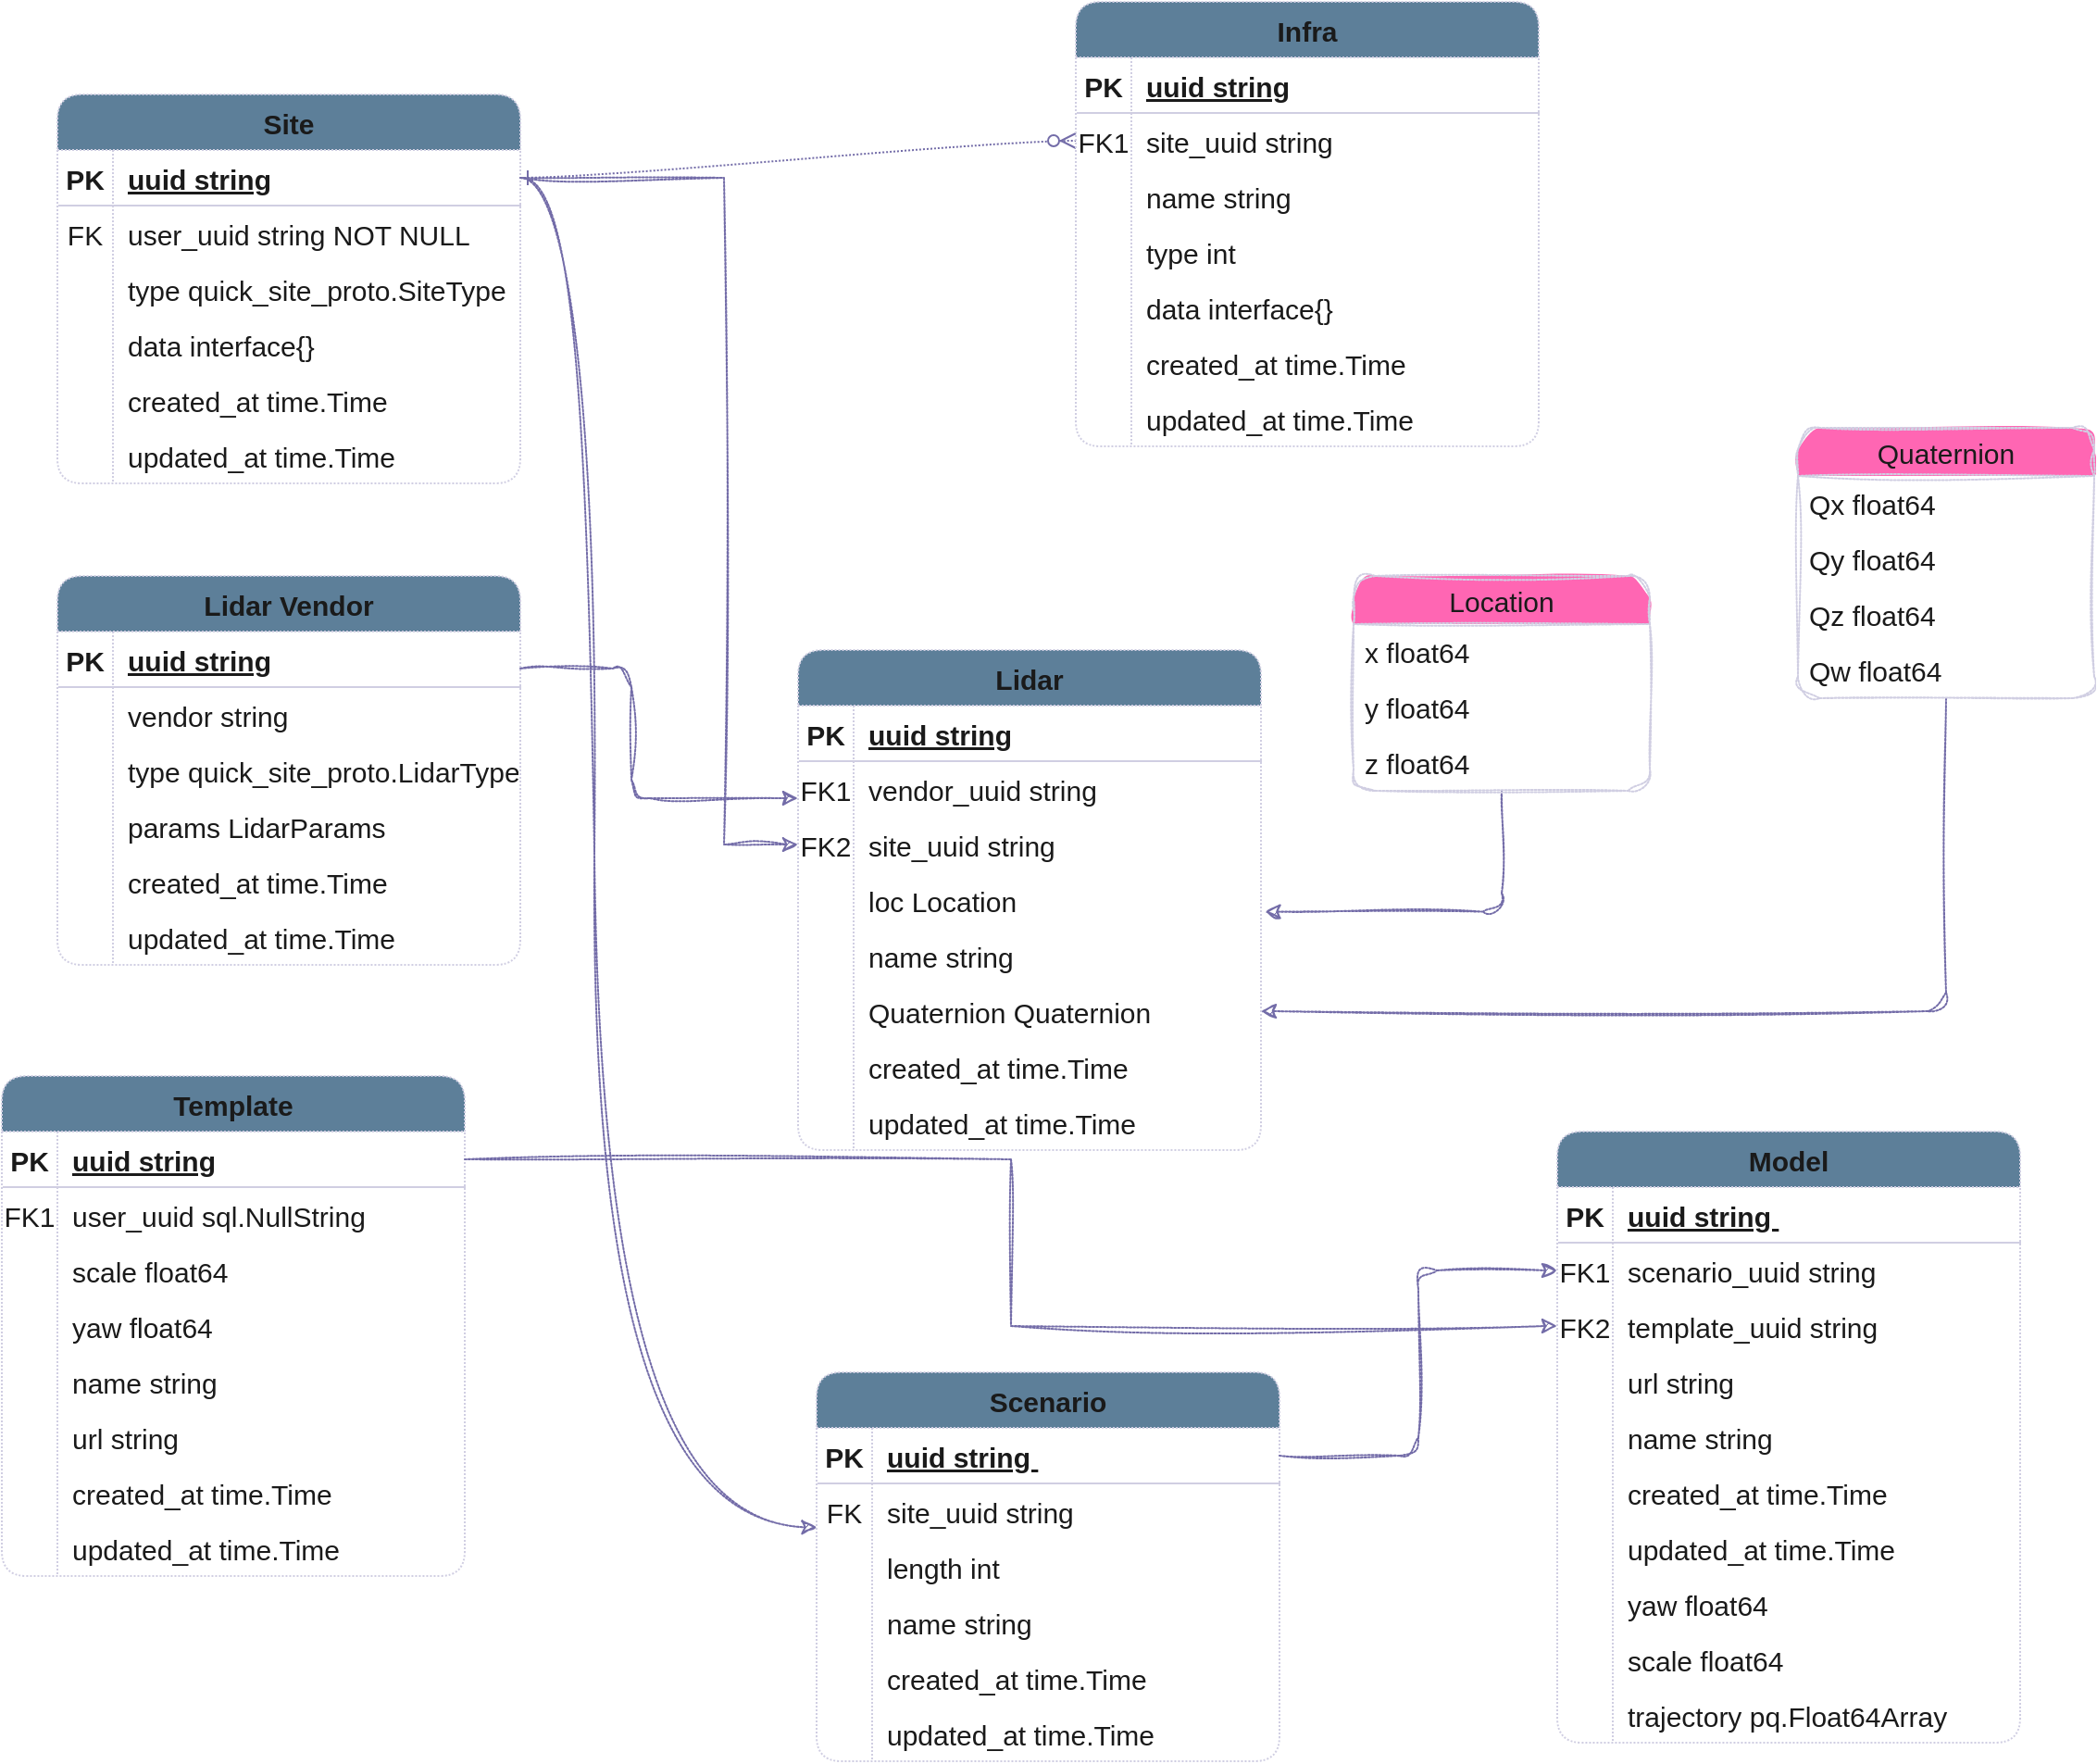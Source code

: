 <mxfile version="21.7.2" type="github">
  <diagram id="R2lEEEUBdFMjLlhIrx00" name="Page-1">
    <mxGraphModel dx="2280" dy="1524" grid="0" gridSize="10" guides="1" tooltips="1" connect="1" arrows="1" fold="1" page="1" pageScale="1" pageWidth="850" pageHeight="1100" math="0" shadow="0" extFonts="Permanent Marker^https://fonts.googleapis.com/css?family=Permanent+Marker">
      <root>
        <mxCell id="0" />
        <mxCell id="1" parent="0" />
        <mxCell id="C-vyLk0tnHw3VtMMgP7b-1" value="" style="edgeStyle=entityRelationEdgeStyle;endArrow=ERzeroToMany;startArrow=ERone;endFill=1;startFill=0;curved=1;fontFamily=Helvetica;fontSize=15;dashed=1;dashPattern=1 1;labelBackgroundColor=none;strokeColor=#736CA8;fontColor=default;" parent="1" source="C-vyLk0tnHw3VtMMgP7b-24" target="C-vyLk0tnHw3VtMMgP7b-6" edge="1">
          <mxGeometry width="100" height="100" relative="1" as="geometry">
            <mxPoint x="340" y="720" as="sourcePoint" />
            <mxPoint x="440" y="620" as="targetPoint" />
          </mxGeometry>
        </mxCell>
        <mxCell id="C-vyLk0tnHw3VtMMgP7b-2" value="Infra" style="shape=table;startSize=30;container=1;collapsible=1;childLayout=tableLayout;fixedRows=1;rowLines=0;fontStyle=1;align=center;resizeLast=1;rounded=1;fontFamily=Helvetica;fontSize=15;dashed=1;dashPattern=1 1;labelBackgroundColor=none;fillColor=#5D7F99;strokeColor=#D0CEE2;fontColor=#1A1A1A;" parent="1" vertex="1">
          <mxGeometry x="580" y="10" width="250" height="240" as="geometry" />
        </mxCell>
        <mxCell id="C-vyLk0tnHw3VtMMgP7b-3" value="" style="shape=partialRectangle;collapsible=0;dropTarget=0;pointerEvents=0;fillColor=none;points=[[0,0.5],[1,0.5]];portConstraint=eastwest;top=0;left=0;right=0;bottom=1;rounded=1;fontFamily=Helvetica;fontSize=15;dashed=1;dashPattern=1 1;labelBackgroundColor=none;strokeColor=#D0CEE2;fontColor=#1A1A1A;" parent="C-vyLk0tnHw3VtMMgP7b-2" vertex="1">
          <mxGeometry y="30" width="250" height="30" as="geometry" />
        </mxCell>
        <mxCell id="C-vyLk0tnHw3VtMMgP7b-4" value="PK" style="shape=partialRectangle;overflow=hidden;connectable=0;fillColor=none;top=0;left=0;bottom=0;right=0;fontStyle=1;rounded=1;fontFamily=Helvetica;fontSize=15;dashed=1;dashPattern=1 1;labelBackgroundColor=none;strokeColor=#D0CEE2;fontColor=#1A1A1A;" parent="C-vyLk0tnHw3VtMMgP7b-3" vertex="1">
          <mxGeometry width="30" height="30" as="geometry">
            <mxRectangle width="30" height="30" as="alternateBounds" />
          </mxGeometry>
        </mxCell>
        <mxCell id="C-vyLk0tnHw3VtMMgP7b-5" value="uuid string" style="shape=partialRectangle;overflow=hidden;connectable=0;fillColor=none;top=0;left=0;bottom=0;right=0;align=left;spacingLeft=6;fontStyle=5;rounded=1;fontFamily=Helvetica;fontSize=15;dashed=1;dashPattern=1 1;labelBackgroundColor=none;strokeColor=#D0CEE2;fontColor=#1A1A1A;" parent="C-vyLk0tnHw3VtMMgP7b-3" vertex="1">
          <mxGeometry x="30" width="220" height="30" as="geometry">
            <mxRectangle width="220" height="30" as="alternateBounds" />
          </mxGeometry>
        </mxCell>
        <mxCell id="C-vyLk0tnHw3VtMMgP7b-6" value="" style="shape=partialRectangle;collapsible=0;dropTarget=0;pointerEvents=0;fillColor=none;points=[[0,0.5],[1,0.5]];portConstraint=eastwest;top=0;left=0;right=0;bottom=0;rounded=1;fontFamily=Helvetica;fontSize=15;dashed=1;dashPattern=1 1;labelBackgroundColor=none;strokeColor=#D0CEE2;fontColor=#1A1A1A;" parent="C-vyLk0tnHw3VtMMgP7b-2" vertex="1">
          <mxGeometry y="60" width="250" height="30" as="geometry" />
        </mxCell>
        <mxCell id="C-vyLk0tnHw3VtMMgP7b-7" value="FK1" style="shape=partialRectangle;overflow=hidden;connectable=0;fillColor=none;top=0;left=0;bottom=0;right=0;rounded=1;fontFamily=Helvetica;fontSize=15;dashed=1;dashPattern=1 1;labelBackgroundColor=none;strokeColor=#D0CEE2;fontColor=#1A1A1A;" parent="C-vyLk0tnHw3VtMMgP7b-6" vertex="1">
          <mxGeometry width="30" height="30" as="geometry">
            <mxRectangle width="30" height="30" as="alternateBounds" />
          </mxGeometry>
        </mxCell>
        <mxCell id="C-vyLk0tnHw3VtMMgP7b-8" value="site_uuid string" style="shape=partialRectangle;overflow=hidden;connectable=0;fillColor=none;top=0;left=0;bottom=0;right=0;align=left;spacingLeft=6;rounded=1;fontFamily=Helvetica;fontSize=15;dashed=1;dashPattern=1 1;labelBackgroundColor=none;strokeColor=#D0CEE2;fontColor=#1A1A1A;" parent="C-vyLk0tnHw3VtMMgP7b-6" vertex="1">
          <mxGeometry x="30" width="220" height="30" as="geometry">
            <mxRectangle width="220" height="30" as="alternateBounds" />
          </mxGeometry>
        </mxCell>
        <mxCell id="A8iigIR-p12TPHgWKDIW-42" value="" style="shape=partialRectangle;collapsible=0;dropTarget=0;pointerEvents=0;fillColor=none;points=[[0,0.5],[1,0.5]];portConstraint=eastwest;top=0;left=0;right=0;bottom=0;rounded=1;fontFamily=Helvetica;fontSize=15;dashed=1;dashPattern=1 1;labelBackgroundColor=none;strokeColor=#D0CEE2;fontColor=#1A1A1A;" vertex="1" parent="C-vyLk0tnHw3VtMMgP7b-2">
          <mxGeometry y="90" width="250" height="30" as="geometry" />
        </mxCell>
        <mxCell id="A8iigIR-p12TPHgWKDIW-43" value="" style="shape=partialRectangle;overflow=hidden;connectable=0;fillColor=none;top=0;left=0;bottom=0;right=0;rounded=1;fontFamily=Helvetica;fontSize=15;dashed=1;dashPattern=1 1;labelBackgroundColor=none;strokeColor=#D0CEE2;fontColor=#1A1A1A;" vertex="1" parent="A8iigIR-p12TPHgWKDIW-42">
          <mxGeometry width="30" height="30" as="geometry">
            <mxRectangle width="30" height="30" as="alternateBounds" />
          </mxGeometry>
        </mxCell>
        <mxCell id="A8iigIR-p12TPHgWKDIW-44" value="name string" style="shape=partialRectangle;overflow=hidden;connectable=0;fillColor=none;top=0;left=0;bottom=0;right=0;align=left;spacingLeft=6;rounded=1;fontFamily=Helvetica;fontSize=15;dashed=1;dashPattern=1 1;labelBackgroundColor=none;strokeColor=#D0CEE2;fontColor=#1A1A1A;" vertex="1" parent="A8iigIR-p12TPHgWKDIW-42">
          <mxGeometry x="30" width="220" height="30" as="geometry">
            <mxRectangle width="220" height="30" as="alternateBounds" />
          </mxGeometry>
        </mxCell>
        <mxCell id="A8iigIR-p12TPHgWKDIW-45" value="" style="shape=partialRectangle;collapsible=0;dropTarget=0;pointerEvents=0;fillColor=none;points=[[0,0.5],[1,0.5]];portConstraint=eastwest;top=0;left=0;right=0;bottom=0;rounded=1;fontFamily=Helvetica;fontSize=15;dashed=1;dashPattern=1 1;labelBackgroundColor=none;strokeColor=#D0CEE2;fontColor=#1A1A1A;" vertex="1" parent="C-vyLk0tnHw3VtMMgP7b-2">
          <mxGeometry y="120" width="250" height="30" as="geometry" />
        </mxCell>
        <mxCell id="A8iigIR-p12TPHgWKDIW-46" value="" style="shape=partialRectangle;overflow=hidden;connectable=0;fillColor=none;top=0;left=0;bottom=0;right=0;rounded=1;fontFamily=Helvetica;fontSize=15;dashed=1;dashPattern=1 1;labelBackgroundColor=none;strokeColor=#D0CEE2;fontColor=#1A1A1A;" vertex="1" parent="A8iigIR-p12TPHgWKDIW-45">
          <mxGeometry width="30" height="30" as="geometry">
            <mxRectangle width="30" height="30" as="alternateBounds" />
          </mxGeometry>
        </mxCell>
        <mxCell id="A8iigIR-p12TPHgWKDIW-47" value="type int" style="shape=partialRectangle;overflow=hidden;connectable=0;fillColor=none;top=0;left=0;bottom=0;right=0;align=left;spacingLeft=6;rounded=1;fontFamily=Helvetica;fontSize=15;dashed=1;dashPattern=1 1;labelBackgroundColor=none;strokeColor=#D0CEE2;fontColor=#1A1A1A;" vertex="1" parent="A8iigIR-p12TPHgWKDIW-45">
          <mxGeometry x="30" width="220" height="30" as="geometry">
            <mxRectangle width="220" height="30" as="alternateBounds" />
          </mxGeometry>
        </mxCell>
        <mxCell id="A8iigIR-p12TPHgWKDIW-48" value="" style="shape=partialRectangle;collapsible=0;dropTarget=0;pointerEvents=0;fillColor=none;points=[[0,0.5],[1,0.5]];portConstraint=eastwest;top=0;left=0;right=0;bottom=0;rounded=1;fontFamily=Helvetica;fontSize=15;dashed=1;dashPattern=1 1;labelBackgroundColor=none;strokeColor=#D0CEE2;fontColor=#1A1A1A;" vertex="1" parent="C-vyLk0tnHw3VtMMgP7b-2">
          <mxGeometry y="150" width="250" height="30" as="geometry" />
        </mxCell>
        <mxCell id="A8iigIR-p12TPHgWKDIW-49" value="" style="shape=partialRectangle;overflow=hidden;connectable=0;fillColor=none;top=0;left=0;bottom=0;right=0;rounded=1;fontFamily=Helvetica;fontSize=15;dashed=1;dashPattern=1 1;labelBackgroundColor=none;strokeColor=#D0CEE2;fontColor=#1A1A1A;" vertex="1" parent="A8iigIR-p12TPHgWKDIW-48">
          <mxGeometry width="30" height="30" as="geometry">
            <mxRectangle width="30" height="30" as="alternateBounds" />
          </mxGeometry>
        </mxCell>
        <mxCell id="A8iigIR-p12TPHgWKDIW-50" value="data interface{}" style="shape=partialRectangle;overflow=hidden;connectable=0;fillColor=none;top=0;left=0;bottom=0;right=0;align=left;spacingLeft=6;rounded=1;fontFamily=Helvetica;fontSize=15;dashed=1;dashPattern=1 1;labelBackgroundColor=none;strokeColor=#D0CEE2;fontColor=#1A1A1A;" vertex="1" parent="A8iigIR-p12TPHgWKDIW-48">
          <mxGeometry x="30" width="220" height="30" as="geometry">
            <mxRectangle width="220" height="30" as="alternateBounds" />
          </mxGeometry>
        </mxCell>
        <mxCell id="A8iigIR-p12TPHgWKDIW-51" value="" style="shape=partialRectangle;collapsible=0;dropTarget=0;pointerEvents=0;fillColor=none;points=[[0,0.5],[1,0.5]];portConstraint=eastwest;top=0;left=0;right=0;bottom=0;rounded=1;fontFamily=Helvetica;fontSize=15;dashed=1;dashPattern=1 1;labelBackgroundColor=none;strokeColor=#D0CEE2;fontColor=#1A1A1A;" vertex="1" parent="C-vyLk0tnHw3VtMMgP7b-2">
          <mxGeometry y="180" width="250" height="30" as="geometry" />
        </mxCell>
        <mxCell id="A8iigIR-p12TPHgWKDIW-52" value="" style="shape=partialRectangle;overflow=hidden;connectable=0;fillColor=none;top=0;left=0;bottom=0;right=0;rounded=1;fontFamily=Helvetica;fontSize=15;dashed=1;dashPattern=1 1;labelBackgroundColor=none;strokeColor=#D0CEE2;fontColor=#1A1A1A;" vertex="1" parent="A8iigIR-p12TPHgWKDIW-51">
          <mxGeometry width="30" height="30" as="geometry">
            <mxRectangle width="30" height="30" as="alternateBounds" />
          </mxGeometry>
        </mxCell>
        <mxCell id="A8iigIR-p12TPHgWKDIW-53" value="created_at time.Time" style="shape=partialRectangle;overflow=hidden;connectable=0;fillColor=none;top=0;left=0;bottom=0;right=0;align=left;spacingLeft=6;rounded=1;fontFamily=Helvetica;fontSize=15;dashed=1;dashPattern=1 1;labelBackgroundColor=none;strokeColor=#D0CEE2;fontColor=#1A1A1A;" vertex="1" parent="A8iigIR-p12TPHgWKDIW-51">
          <mxGeometry x="30" width="220" height="30" as="geometry">
            <mxRectangle width="220" height="30" as="alternateBounds" />
          </mxGeometry>
        </mxCell>
        <mxCell id="A8iigIR-p12TPHgWKDIW-54" value="" style="shape=partialRectangle;collapsible=0;dropTarget=0;pointerEvents=0;fillColor=none;points=[[0,0.5],[1,0.5]];portConstraint=eastwest;top=0;left=0;right=0;bottom=0;rounded=1;fontFamily=Helvetica;fontSize=15;dashed=1;dashPattern=1 1;labelBackgroundColor=none;strokeColor=#D0CEE2;fontColor=#1A1A1A;" vertex="1" parent="C-vyLk0tnHw3VtMMgP7b-2">
          <mxGeometry y="210" width="250" height="30" as="geometry" />
        </mxCell>
        <mxCell id="A8iigIR-p12TPHgWKDIW-55" value="" style="shape=partialRectangle;overflow=hidden;connectable=0;fillColor=none;top=0;left=0;bottom=0;right=0;rounded=1;fontFamily=Helvetica;fontSize=15;dashed=1;dashPattern=1 1;labelBackgroundColor=none;strokeColor=#D0CEE2;fontColor=#1A1A1A;" vertex="1" parent="A8iigIR-p12TPHgWKDIW-54">
          <mxGeometry width="30" height="30" as="geometry">
            <mxRectangle width="30" height="30" as="alternateBounds" />
          </mxGeometry>
        </mxCell>
        <mxCell id="A8iigIR-p12TPHgWKDIW-56" value="updated_at time.Time" style="shape=partialRectangle;overflow=hidden;connectable=0;fillColor=none;top=0;left=0;bottom=0;right=0;align=left;spacingLeft=6;rounded=1;fontFamily=Helvetica;fontSize=15;dashed=1;dashPattern=1 1;labelBackgroundColor=none;strokeColor=#D0CEE2;fontColor=#1A1A1A;" vertex="1" parent="A8iigIR-p12TPHgWKDIW-54">
          <mxGeometry x="30" width="220" height="30" as="geometry">
            <mxRectangle width="220" height="30" as="alternateBounds" />
          </mxGeometry>
        </mxCell>
        <mxCell id="C-vyLk0tnHw3VtMMgP7b-23" value="Site" style="shape=table;startSize=30;container=1;collapsible=1;childLayout=tableLayout;fixedRows=1;rowLines=0;fontStyle=1;align=center;resizeLast=1;rounded=1;fontFamily=Helvetica;fontSize=15;dashed=1;dashPattern=1 1;labelBackgroundColor=none;fillColor=#5D7F99;strokeColor=#D0CEE2;fontColor=#1A1A1A;" parent="1" vertex="1">
          <mxGeometry x="30" y="60" width="250" height="210" as="geometry">
            <mxRectangle x="120" y="120" width="60" height="30" as="alternateBounds" />
          </mxGeometry>
        </mxCell>
        <mxCell id="C-vyLk0tnHw3VtMMgP7b-24" value="" style="shape=partialRectangle;collapsible=0;dropTarget=0;pointerEvents=0;fillColor=none;points=[[0,0.5],[1,0.5]];portConstraint=eastwest;top=0;left=0;right=0;bottom=1;rounded=1;fontFamily=Helvetica;fontSize=15;dashed=1;dashPattern=1 1;labelBackgroundColor=none;strokeColor=#D0CEE2;fontColor=#1A1A1A;" parent="C-vyLk0tnHw3VtMMgP7b-23" vertex="1">
          <mxGeometry y="30" width="250" height="30" as="geometry" />
        </mxCell>
        <mxCell id="C-vyLk0tnHw3VtMMgP7b-25" value="PK" style="shape=partialRectangle;overflow=hidden;connectable=0;fillColor=none;top=0;left=0;bottom=0;right=0;fontStyle=1;rounded=1;fontFamily=Helvetica;fontSize=15;dashed=1;dashPattern=1 1;labelBackgroundColor=none;strokeColor=#D0CEE2;fontColor=#1A1A1A;" parent="C-vyLk0tnHw3VtMMgP7b-24" vertex="1">
          <mxGeometry width="30" height="30" as="geometry">
            <mxRectangle width="30" height="30" as="alternateBounds" />
          </mxGeometry>
        </mxCell>
        <mxCell id="C-vyLk0tnHw3VtMMgP7b-26" value="uuid string" style="shape=partialRectangle;overflow=hidden;connectable=0;fillColor=none;top=0;left=0;bottom=0;right=0;align=left;spacingLeft=6;fontStyle=5;rounded=1;fontFamily=Helvetica;fontSize=15;dashed=1;dashPattern=1 1;labelBackgroundColor=none;strokeColor=#D0CEE2;fontColor=#1A1A1A;" parent="C-vyLk0tnHw3VtMMgP7b-24" vertex="1">
          <mxGeometry x="30" width="220" height="30" as="geometry">
            <mxRectangle width="220" height="30" as="alternateBounds" />
          </mxGeometry>
        </mxCell>
        <mxCell id="A8iigIR-p12TPHgWKDIW-30" value="" style="shape=partialRectangle;collapsible=0;dropTarget=0;pointerEvents=0;fillColor=none;points=[[0,0.5],[1,0.5]];portConstraint=eastwest;top=0;left=0;right=0;bottom=0;rounded=1;fontFamily=Helvetica;fontSize=15;dashed=1;dashPattern=1 1;labelBackgroundColor=none;strokeColor=#D0CEE2;fontColor=#1A1A1A;" vertex="1" parent="C-vyLk0tnHw3VtMMgP7b-23">
          <mxGeometry y="60" width="250" height="30" as="geometry" />
        </mxCell>
        <mxCell id="A8iigIR-p12TPHgWKDIW-31" value="FK" style="shape=partialRectangle;overflow=hidden;connectable=0;fillColor=none;top=0;left=0;bottom=0;right=0;rounded=1;fontFamily=Helvetica;fontSize=15;dashed=1;dashPattern=1 1;labelBackgroundColor=none;strokeColor=#D0CEE2;fontColor=#1A1A1A;" vertex="1" parent="A8iigIR-p12TPHgWKDIW-30">
          <mxGeometry width="30" height="30" as="geometry">
            <mxRectangle width="30" height="30" as="alternateBounds" />
          </mxGeometry>
        </mxCell>
        <mxCell id="A8iigIR-p12TPHgWKDIW-32" value="user_uuid string NOT NULL" style="shape=partialRectangle;overflow=hidden;connectable=0;fillColor=none;top=0;left=0;bottom=0;right=0;align=left;spacingLeft=6;rounded=1;fontFamily=Helvetica;fontSize=15;dashed=1;dashPattern=1 1;labelBackgroundColor=none;strokeColor=#D0CEE2;fontColor=#1A1A1A;" vertex="1" parent="A8iigIR-p12TPHgWKDIW-30">
          <mxGeometry x="30" width="220" height="30" as="geometry">
            <mxRectangle width="220" height="30" as="alternateBounds" />
          </mxGeometry>
        </mxCell>
        <mxCell id="A8iigIR-p12TPHgWKDIW-33" value="" style="shape=partialRectangle;collapsible=0;dropTarget=0;pointerEvents=0;fillColor=none;points=[[0,0.5],[1,0.5]];portConstraint=eastwest;top=0;left=0;right=0;bottom=0;rounded=1;fontFamily=Helvetica;fontSize=15;dashed=1;dashPattern=1 1;labelBackgroundColor=none;strokeColor=#D0CEE2;fontColor=#1A1A1A;" vertex="1" parent="C-vyLk0tnHw3VtMMgP7b-23">
          <mxGeometry y="90" width="250" height="30" as="geometry" />
        </mxCell>
        <mxCell id="A8iigIR-p12TPHgWKDIW-34" value="" style="shape=partialRectangle;overflow=hidden;connectable=0;fillColor=none;top=0;left=0;bottom=0;right=0;rounded=1;fontFamily=Helvetica;fontSize=15;dashed=1;dashPattern=1 1;labelBackgroundColor=none;strokeColor=#D0CEE2;fontColor=#1A1A1A;" vertex="1" parent="A8iigIR-p12TPHgWKDIW-33">
          <mxGeometry width="30" height="30" as="geometry">
            <mxRectangle width="30" height="30" as="alternateBounds" />
          </mxGeometry>
        </mxCell>
        <mxCell id="A8iigIR-p12TPHgWKDIW-35" value="type quick_site_proto.SiteType" style="shape=partialRectangle;overflow=hidden;connectable=0;fillColor=none;top=0;left=0;bottom=0;right=0;align=left;spacingLeft=6;rounded=1;fontFamily=Helvetica;fontSize=15;dashed=1;dashPattern=1 1;labelBackgroundColor=none;strokeColor=#D0CEE2;fontColor=#1A1A1A;" vertex="1" parent="A8iigIR-p12TPHgWKDIW-33">
          <mxGeometry x="30" width="220" height="30" as="geometry">
            <mxRectangle width="220" height="30" as="alternateBounds" />
          </mxGeometry>
        </mxCell>
        <mxCell id="A8iigIR-p12TPHgWKDIW-36" value="" style="shape=partialRectangle;collapsible=0;dropTarget=0;pointerEvents=0;fillColor=none;points=[[0,0.5],[1,0.5]];portConstraint=eastwest;top=0;left=0;right=0;bottom=0;rounded=1;fontFamily=Helvetica;fontSize=15;dashed=1;dashPattern=1 1;labelBackgroundColor=none;strokeColor=#D0CEE2;fontColor=#1A1A1A;" vertex="1" parent="C-vyLk0tnHw3VtMMgP7b-23">
          <mxGeometry y="120" width="250" height="30" as="geometry" />
        </mxCell>
        <mxCell id="A8iigIR-p12TPHgWKDIW-37" value="" style="shape=partialRectangle;overflow=hidden;connectable=0;fillColor=none;top=0;left=0;bottom=0;right=0;rounded=1;fontFamily=Helvetica;fontSize=15;dashed=1;dashPattern=1 1;labelBackgroundColor=none;strokeColor=#D0CEE2;fontColor=#1A1A1A;" vertex="1" parent="A8iigIR-p12TPHgWKDIW-36">
          <mxGeometry width="30" height="30" as="geometry">
            <mxRectangle width="30" height="30" as="alternateBounds" />
          </mxGeometry>
        </mxCell>
        <mxCell id="A8iigIR-p12TPHgWKDIW-38" value="data interface{}" style="shape=partialRectangle;overflow=hidden;connectable=0;fillColor=none;top=0;left=0;bottom=0;right=0;align=left;spacingLeft=6;rounded=1;fontFamily=Helvetica;fontSize=15;dashed=1;dashPattern=1 1;labelBackgroundColor=none;strokeColor=#D0CEE2;fontColor=#1A1A1A;" vertex="1" parent="A8iigIR-p12TPHgWKDIW-36">
          <mxGeometry x="30" width="220" height="30" as="geometry">
            <mxRectangle width="220" height="30" as="alternateBounds" />
          </mxGeometry>
        </mxCell>
        <mxCell id="A8iigIR-p12TPHgWKDIW-39" value="" style="shape=partialRectangle;collapsible=0;dropTarget=0;pointerEvents=0;fillColor=none;points=[[0,0.5],[1,0.5]];portConstraint=eastwest;top=0;left=0;right=0;bottom=0;rounded=1;fontFamily=Helvetica;fontSize=15;dashed=1;dashPattern=1 1;labelBackgroundColor=none;strokeColor=#D0CEE2;fontColor=#1A1A1A;" vertex="1" parent="C-vyLk0tnHw3VtMMgP7b-23">
          <mxGeometry y="150" width="250" height="30" as="geometry" />
        </mxCell>
        <mxCell id="A8iigIR-p12TPHgWKDIW-40" value="" style="shape=partialRectangle;overflow=hidden;connectable=0;fillColor=none;top=0;left=0;bottom=0;right=0;rounded=1;fontFamily=Helvetica;fontSize=15;dashed=1;dashPattern=1 1;labelBackgroundColor=none;strokeColor=#D0CEE2;fontColor=#1A1A1A;" vertex="1" parent="A8iigIR-p12TPHgWKDIW-39">
          <mxGeometry width="30" height="30" as="geometry">
            <mxRectangle width="30" height="30" as="alternateBounds" />
          </mxGeometry>
        </mxCell>
        <mxCell id="A8iigIR-p12TPHgWKDIW-41" value="created_at time.Time" style="shape=partialRectangle;overflow=hidden;connectable=0;fillColor=none;top=0;left=0;bottom=0;right=0;align=left;spacingLeft=6;rounded=1;fontFamily=Helvetica;fontSize=15;dashed=1;dashPattern=1 1;labelBackgroundColor=none;strokeColor=#D0CEE2;fontColor=#1A1A1A;" vertex="1" parent="A8iigIR-p12TPHgWKDIW-39">
          <mxGeometry x="30" width="220" height="30" as="geometry">
            <mxRectangle width="220" height="30" as="alternateBounds" />
          </mxGeometry>
        </mxCell>
        <mxCell id="C-vyLk0tnHw3VtMMgP7b-27" value="" style="shape=partialRectangle;collapsible=0;dropTarget=0;pointerEvents=0;fillColor=none;points=[[0,0.5],[1,0.5]];portConstraint=eastwest;top=0;left=0;right=0;bottom=0;rounded=1;fontFamily=Helvetica;fontSize=15;dashed=1;dashPattern=1 1;labelBackgroundColor=none;strokeColor=#D0CEE2;fontColor=#1A1A1A;" parent="C-vyLk0tnHw3VtMMgP7b-23" vertex="1">
          <mxGeometry y="180" width="250" height="30" as="geometry" />
        </mxCell>
        <mxCell id="C-vyLk0tnHw3VtMMgP7b-28" value="" style="shape=partialRectangle;overflow=hidden;connectable=0;fillColor=none;top=0;left=0;bottom=0;right=0;rounded=1;fontFamily=Helvetica;fontSize=15;dashed=1;dashPattern=1 1;labelBackgroundColor=none;strokeColor=#D0CEE2;fontColor=#1A1A1A;" parent="C-vyLk0tnHw3VtMMgP7b-27" vertex="1">
          <mxGeometry width="30" height="30" as="geometry">
            <mxRectangle width="30" height="30" as="alternateBounds" />
          </mxGeometry>
        </mxCell>
        <mxCell id="C-vyLk0tnHw3VtMMgP7b-29" value="updated_at time.Time" style="shape=partialRectangle;overflow=hidden;connectable=0;fillColor=none;top=0;left=0;bottom=0;right=0;align=left;spacingLeft=6;rounded=1;fontFamily=Helvetica;fontSize=15;dashed=1;dashPattern=1 1;labelBackgroundColor=none;strokeColor=#D0CEE2;fontColor=#1A1A1A;" parent="C-vyLk0tnHw3VtMMgP7b-27" vertex="1">
          <mxGeometry x="30" width="220" height="30" as="geometry">
            <mxRectangle width="220" height="30" as="alternateBounds" />
          </mxGeometry>
        </mxCell>
        <mxCell id="A8iigIR-p12TPHgWKDIW-20" value="Lidar Vendor" style="shape=table;startSize=30;container=1;collapsible=1;childLayout=tableLayout;fixedRows=1;rowLines=0;fontStyle=1;align=center;resizeLast=1;rounded=1;fontFamily=Helvetica;fontSize=15;dashed=1;dashPattern=1 1;labelBackgroundColor=none;fillColor=#5D7F99;strokeColor=#D0CEE2;fontColor=#1A1A1A;" vertex="1" parent="1">
          <mxGeometry x="30" y="320" width="250" height="210" as="geometry" />
        </mxCell>
        <mxCell id="A8iigIR-p12TPHgWKDIW-21" value="" style="shape=partialRectangle;collapsible=0;dropTarget=0;pointerEvents=0;fillColor=none;points=[[0,0.5],[1,0.5]];portConstraint=eastwest;top=0;left=0;right=0;bottom=1;rounded=1;fontFamily=Helvetica;fontSize=15;dashed=1;dashPattern=1 1;labelBackgroundColor=none;strokeColor=#D0CEE2;fontColor=#1A1A1A;" vertex="1" parent="A8iigIR-p12TPHgWKDIW-20">
          <mxGeometry y="30" width="250" height="30" as="geometry" />
        </mxCell>
        <mxCell id="A8iigIR-p12TPHgWKDIW-22" value="PK" style="shape=partialRectangle;overflow=hidden;connectable=0;fillColor=none;top=0;left=0;bottom=0;right=0;fontStyle=1;rounded=1;fontFamily=Helvetica;fontSize=15;dashed=1;dashPattern=1 1;labelBackgroundColor=none;strokeColor=#D0CEE2;fontColor=#1A1A1A;" vertex="1" parent="A8iigIR-p12TPHgWKDIW-21">
          <mxGeometry width="30" height="30" as="geometry">
            <mxRectangle width="30" height="30" as="alternateBounds" />
          </mxGeometry>
        </mxCell>
        <mxCell id="A8iigIR-p12TPHgWKDIW-23" value="uuid string" style="shape=partialRectangle;overflow=hidden;connectable=0;fillColor=none;top=0;left=0;bottom=0;right=0;align=left;spacingLeft=6;fontStyle=5;rounded=1;fontFamily=Helvetica;fontSize=15;dashed=1;dashPattern=1 1;labelBackgroundColor=none;strokeColor=#D0CEE2;fontColor=#1A1A1A;" vertex="1" parent="A8iigIR-p12TPHgWKDIW-21">
          <mxGeometry x="30" width="220" height="30" as="geometry">
            <mxRectangle width="220" height="30" as="alternateBounds" />
          </mxGeometry>
        </mxCell>
        <mxCell id="A8iigIR-p12TPHgWKDIW-24" value="" style="shape=partialRectangle;collapsible=0;dropTarget=0;pointerEvents=0;fillColor=none;points=[[0,0.5],[1,0.5]];portConstraint=eastwest;top=0;left=0;right=0;bottom=0;rounded=1;fontFamily=Helvetica;fontSize=15;dashed=1;dashPattern=1 1;labelBackgroundColor=none;strokeColor=#D0CEE2;fontColor=#1A1A1A;" vertex="1" parent="A8iigIR-p12TPHgWKDIW-20">
          <mxGeometry y="60" width="250" height="30" as="geometry" />
        </mxCell>
        <mxCell id="A8iigIR-p12TPHgWKDIW-25" value="" style="shape=partialRectangle;overflow=hidden;connectable=0;fillColor=none;top=0;left=0;bottom=0;right=0;rounded=1;fontFamily=Helvetica;fontSize=15;dashed=1;dashPattern=1 1;labelBackgroundColor=none;strokeColor=#D0CEE2;fontColor=#1A1A1A;" vertex="1" parent="A8iigIR-p12TPHgWKDIW-24">
          <mxGeometry width="30" height="30" as="geometry">
            <mxRectangle width="30" height="30" as="alternateBounds" />
          </mxGeometry>
        </mxCell>
        <mxCell id="A8iigIR-p12TPHgWKDIW-26" value="vendor string" style="shape=partialRectangle;overflow=hidden;connectable=0;fillColor=none;top=0;left=0;bottom=0;right=0;align=left;spacingLeft=6;rounded=1;fontFamily=Helvetica;fontSize=15;dashed=1;dashPattern=1 1;labelBackgroundColor=none;strokeColor=#D0CEE2;fontColor=#1A1A1A;" vertex="1" parent="A8iigIR-p12TPHgWKDIW-24">
          <mxGeometry x="30" width="220" height="30" as="geometry">
            <mxRectangle width="220" height="30" as="alternateBounds" />
          </mxGeometry>
        </mxCell>
        <mxCell id="A8iigIR-p12TPHgWKDIW-57" value="" style="shape=partialRectangle;collapsible=0;dropTarget=0;pointerEvents=0;fillColor=none;points=[[0,0.5],[1,0.5]];portConstraint=eastwest;top=0;left=0;right=0;bottom=0;rounded=1;fontFamily=Helvetica;fontSize=15;dashed=1;dashPattern=1 1;labelBackgroundColor=none;strokeColor=#D0CEE2;fontColor=#1A1A1A;" vertex="1" parent="A8iigIR-p12TPHgWKDIW-20">
          <mxGeometry y="90" width="250" height="30" as="geometry" />
        </mxCell>
        <mxCell id="A8iigIR-p12TPHgWKDIW-58" value="" style="shape=partialRectangle;overflow=hidden;connectable=0;fillColor=none;top=0;left=0;bottom=0;right=0;rounded=1;fontFamily=Helvetica;fontSize=15;dashed=1;dashPattern=1 1;labelBackgroundColor=none;strokeColor=#D0CEE2;fontColor=#1A1A1A;" vertex="1" parent="A8iigIR-p12TPHgWKDIW-57">
          <mxGeometry width="30" height="30" as="geometry">
            <mxRectangle width="30" height="30" as="alternateBounds" />
          </mxGeometry>
        </mxCell>
        <mxCell id="A8iigIR-p12TPHgWKDIW-59" value="type quick_site_proto.LidarType" style="shape=partialRectangle;overflow=hidden;connectable=0;fillColor=none;top=0;left=0;bottom=0;right=0;align=left;spacingLeft=6;rounded=1;fontFamily=Helvetica;fontSize=15;dashed=1;dashPattern=1 1;labelBackgroundColor=none;strokeColor=#D0CEE2;fontColor=#1A1A1A;" vertex="1" parent="A8iigIR-p12TPHgWKDIW-57">
          <mxGeometry x="30" width="220" height="30" as="geometry">
            <mxRectangle width="220" height="30" as="alternateBounds" />
          </mxGeometry>
        </mxCell>
        <mxCell id="A8iigIR-p12TPHgWKDIW-60" value="" style="shape=partialRectangle;collapsible=0;dropTarget=0;pointerEvents=0;fillColor=none;points=[[0,0.5],[1,0.5]];portConstraint=eastwest;top=0;left=0;right=0;bottom=0;rounded=1;fontFamily=Helvetica;fontSize=15;dashed=1;dashPattern=1 1;labelBackgroundColor=none;strokeColor=#D0CEE2;fontColor=#1A1A1A;" vertex="1" parent="A8iigIR-p12TPHgWKDIW-20">
          <mxGeometry y="120" width="250" height="30" as="geometry" />
        </mxCell>
        <mxCell id="A8iigIR-p12TPHgWKDIW-61" value="" style="shape=partialRectangle;overflow=hidden;connectable=0;fillColor=none;top=0;left=0;bottom=0;right=0;rounded=1;fontFamily=Helvetica;fontSize=15;dashed=1;dashPattern=1 1;labelBackgroundColor=none;strokeColor=#D0CEE2;fontColor=#1A1A1A;" vertex="1" parent="A8iigIR-p12TPHgWKDIW-60">
          <mxGeometry width="30" height="30" as="geometry">
            <mxRectangle width="30" height="30" as="alternateBounds" />
          </mxGeometry>
        </mxCell>
        <mxCell id="A8iigIR-p12TPHgWKDIW-62" value="params LidarParams" style="shape=partialRectangle;overflow=hidden;connectable=0;fillColor=none;top=0;left=0;bottom=0;right=0;align=left;spacingLeft=6;rounded=1;fontFamily=Helvetica;fontSize=15;dashed=1;dashPattern=1 1;labelBackgroundColor=none;strokeColor=#D0CEE2;fontColor=#1A1A1A;" vertex="1" parent="A8iigIR-p12TPHgWKDIW-60">
          <mxGeometry x="30" width="220" height="30" as="geometry">
            <mxRectangle width="220" height="30" as="alternateBounds" />
          </mxGeometry>
        </mxCell>
        <mxCell id="A8iigIR-p12TPHgWKDIW-63" value="" style="shape=partialRectangle;collapsible=0;dropTarget=0;pointerEvents=0;fillColor=none;points=[[0,0.5],[1,0.5]];portConstraint=eastwest;top=0;left=0;right=0;bottom=0;rounded=1;fontFamily=Helvetica;fontSize=15;dashed=1;dashPattern=1 1;labelBackgroundColor=none;strokeColor=#D0CEE2;fontColor=#1A1A1A;" vertex="1" parent="A8iigIR-p12TPHgWKDIW-20">
          <mxGeometry y="150" width="250" height="30" as="geometry" />
        </mxCell>
        <mxCell id="A8iigIR-p12TPHgWKDIW-64" value="" style="shape=partialRectangle;overflow=hidden;connectable=0;fillColor=none;top=0;left=0;bottom=0;right=0;rounded=1;fontFamily=Helvetica;fontSize=15;dashed=1;dashPattern=1 1;labelBackgroundColor=none;strokeColor=#D0CEE2;fontColor=#1A1A1A;" vertex="1" parent="A8iigIR-p12TPHgWKDIW-63">
          <mxGeometry width="30" height="30" as="geometry">
            <mxRectangle width="30" height="30" as="alternateBounds" />
          </mxGeometry>
        </mxCell>
        <mxCell id="A8iigIR-p12TPHgWKDIW-65" value="created_at time.Time" style="shape=partialRectangle;overflow=hidden;connectable=0;fillColor=none;top=0;left=0;bottom=0;right=0;align=left;spacingLeft=6;rounded=1;fontFamily=Helvetica;fontSize=15;dashed=1;dashPattern=1 1;labelBackgroundColor=none;strokeColor=#D0CEE2;fontColor=#1A1A1A;" vertex="1" parent="A8iigIR-p12TPHgWKDIW-63">
          <mxGeometry x="30" width="220" height="30" as="geometry">
            <mxRectangle width="220" height="30" as="alternateBounds" />
          </mxGeometry>
        </mxCell>
        <mxCell id="A8iigIR-p12TPHgWKDIW-66" value="" style="shape=partialRectangle;collapsible=0;dropTarget=0;pointerEvents=0;fillColor=none;points=[[0,0.5],[1,0.5]];portConstraint=eastwest;top=0;left=0;right=0;bottom=0;rounded=1;fontFamily=Helvetica;fontSize=15;dashed=1;dashPattern=1 1;labelBackgroundColor=none;strokeColor=#D0CEE2;fontColor=#1A1A1A;" vertex="1" parent="A8iigIR-p12TPHgWKDIW-20">
          <mxGeometry y="180" width="250" height="30" as="geometry" />
        </mxCell>
        <mxCell id="A8iigIR-p12TPHgWKDIW-67" value="" style="shape=partialRectangle;overflow=hidden;connectable=0;fillColor=none;top=0;left=0;bottom=0;right=0;rounded=1;fontFamily=Helvetica;fontSize=15;dashed=1;dashPattern=1 1;labelBackgroundColor=none;strokeColor=#D0CEE2;fontColor=#1A1A1A;" vertex="1" parent="A8iigIR-p12TPHgWKDIW-66">
          <mxGeometry width="30" height="30" as="geometry">
            <mxRectangle width="30" height="30" as="alternateBounds" />
          </mxGeometry>
        </mxCell>
        <mxCell id="A8iigIR-p12TPHgWKDIW-68" value="updated_at time.Time" style="shape=partialRectangle;overflow=hidden;connectable=0;fillColor=none;top=0;left=0;bottom=0;right=0;align=left;spacingLeft=6;rounded=1;fontFamily=Helvetica;fontSize=15;dashed=1;dashPattern=1 1;labelBackgroundColor=none;strokeColor=#D0CEE2;fontColor=#1A1A1A;" vertex="1" parent="A8iigIR-p12TPHgWKDIW-66">
          <mxGeometry x="30" width="220" height="30" as="geometry">
            <mxRectangle width="220" height="30" as="alternateBounds" />
          </mxGeometry>
        </mxCell>
        <mxCell id="A8iigIR-p12TPHgWKDIW-69" value="Lidar" style="shape=table;startSize=30;container=1;collapsible=1;childLayout=tableLayout;fixedRows=1;rowLines=0;fontStyle=1;align=center;resizeLast=1;rounded=1;fontFamily=Helvetica;fontSize=15;dashed=1;dashPattern=1 1;labelBackgroundColor=none;fillColor=#5D7F99;strokeColor=#D0CEE2;fontColor=#1A1A1A;" vertex="1" parent="1">
          <mxGeometry x="430" y="360" width="250" height="270" as="geometry" />
        </mxCell>
        <mxCell id="A8iigIR-p12TPHgWKDIW-70" value="" style="shape=partialRectangle;collapsible=0;dropTarget=0;pointerEvents=0;fillColor=none;points=[[0,0.5],[1,0.5]];portConstraint=eastwest;top=0;left=0;right=0;bottom=1;rounded=1;fontFamily=Helvetica;fontSize=15;dashed=1;dashPattern=1 1;labelBackgroundColor=none;strokeColor=#D0CEE2;fontColor=#1A1A1A;" vertex="1" parent="A8iigIR-p12TPHgWKDIW-69">
          <mxGeometry y="30" width="250" height="30" as="geometry" />
        </mxCell>
        <mxCell id="A8iigIR-p12TPHgWKDIW-71" value="PK" style="shape=partialRectangle;overflow=hidden;connectable=0;fillColor=none;top=0;left=0;bottom=0;right=0;fontStyle=1;rounded=1;fontFamily=Helvetica;fontSize=15;dashed=1;dashPattern=1 1;labelBackgroundColor=none;strokeColor=#D0CEE2;fontColor=#1A1A1A;" vertex="1" parent="A8iigIR-p12TPHgWKDIW-70">
          <mxGeometry width="30" height="30" as="geometry">
            <mxRectangle width="30" height="30" as="alternateBounds" />
          </mxGeometry>
        </mxCell>
        <mxCell id="A8iigIR-p12TPHgWKDIW-72" value="uuid string" style="shape=partialRectangle;overflow=hidden;connectable=0;fillColor=none;top=0;left=0;bottom=0;right=0;align=left;spacingLeft=6;fontStyle=5;rounded=1;fontFamily=Helvetica;fontSize=15;dashed=1;dashPattern=1 1;labelBackgroundColor=none;strokeColor=#D0CEE2;fontColor=#1A1A1A;" vertex="1" parent="A8iigIR-p12TPHgWKDIW-70">
          <mxGeometry x="30" width="220" height="30" as="geometry">
            <mxRectangle width="220" height="30" as="alternateBounds" />
          </mxGeometry>
        </mxCell>
        <mxCell id="A8iigIR-p12TPHgWKDIW-73" value="" style="shape=partialRectangle;collapsible=0;dropTarget=0;pointerEvents=0;fillColor=none;points=[[0,0.5],[1,0.5]];portConstraint=eastwest;top=0;left=0;right=0;bottom=0;rounded=1;fontFamily=Helvetica;fontSize=15;dashed=1;dashPattern=1 1;labelBackgroundColor=none;strokeColor=#D0CEE2;fontColor=#1A1A1A;" vertex="1" parent="A8iigIR-p12TPHgWKDIW-69">
          <mxGeometry y="60" width="250" height="30" as="geometry" />
        </mxCell>
        <mxCell id="A8iigIR-p12TPHgWKDIW-74" value="FK1" style="shape=partialRectangle;overflow=hidden;connectable=0;fillColor=none;top=0;left=0;bottom=0;right=0;rounded=1;fontFamily=Helvetica;fontSize=15;dashed=1;dashPattern=1 1;labelBackgroundColor=none;strokeColor=#D0CEE2;fontColor=#1A1A1A;" vertex="1" parent="A8iigIR-p12TPHgWKDIW-73">
          <mxGeometry width="30" height="30" as="geometry">
            <mxRectangle width="30" height="30" as="alternateBounds" />
          </mxGeometry>
        </mxCell>
        <mxCell id="A8iigIR-p12TPHgWKDIW-75" value="vendor_uuid string" style="shape=partialRectangle;overflow=hidden;connectable=0;fillColor=none;top=0;left=0;bottom=0;right=0;align=left;spacingLeft=6;rounded=1;fontFamily=Helvetica;fontSize=15;dashed=1;dashPattern=1 1;labelBackgroundColor=none;strokeColor=#D0CEE2;fontColor=#1A1A1A;" vertex="1" parent="A8iigIR-p12TPHgWKDIW-73">
          <mxGeometry x="30" width="220" height="30" as="geometry">
            <mxRectangle width="220" height="30" as="alternateBounds" />
          </mxGeometry>
        </mxCell>
        <mxCell id="A8iigIR-p12TPHgWKDIW-88" value="" style="shape=partialRectangle;collapsible=0;dropTarget=0;pointerEvents=0;fillColor=none;points=[[0,0.5],[1,0.5]];portConstraint=eastwest;top=0;left=0;right=0;bottom=0;rounded=1;fontFamily=Helvetica;fontSize=15;dashed=1;dashPattern=1 1;labelBackgroundColor=none;strokeColor=#D0CEE2;fontColor=#1A1A1A;" vertex="1" parent="A8iigIR-p12TPHgWKDIW-69">
          <mxGeometry y="90" width="250" height="30" as="geometry" />
        </mxCell>
        <mxCell id="A8iigIR-p12TPHgWKDIW-89" value="FK2" style="shape=partialRectangle;overflow=hidden;connectable=0;fillColor=none;top=0;left=0;bottom=0;right=0;rounded=1;fontFamily=Helvetica;fontSize=15;dashed=1;dashPattern=1 1;labelBackgroundColor=none;strokeColor=#D0CEE2;fontColor=#1A1A1A;" vertex="1" parent="A8iigIR-p12TPHgWKDIW-88">
          <mxGeometry width="30" height="30" as="geometry">
            <mxRectangle width="30" height="30" as="alternateBounds" />
          </mxGeometry>
        </mxCell>
        <mxCell id="A8iigIR-p12TPHgWKDIW-90" value="site_uuid string" style="shape=partialRectangle;overflow=hidden;connectable=0;fillColor=none;top=0;left=0;bottom=0;right=0;align=left;spacingLeft=6;rounded=1;fontFamily=Helvetica;fontSize=15;dashed=1;dashPattern=1 1;labelBackgroundColor=none;strokeColor=#D0CEE2;fontColor=#1A1A1A;" vertex="1" parent="A8iigIR-p12TPHgWKDIW-88">
          <mxGeometry x="30" width="220" height="30" as="geometry">
            <mxRectangle width="220" height="30" as="alternateBounds" />
          </mxGeometry>
        </mxCell>
        <mxCell id="A8iigIR-p12TPHgWKDIW-76" value="" style="shape=partialRectangle;collapsible=0;dropTarget=0;pointerEvents=0;fillColor=none;points=[[0,0.5],[1,0.5]];portConstraint=eastwest;top=0;left=0;right=0;bottom=0;rounded=1;fontFamily=Helvetica;fontSize=15;dashed=1;dashPattern=1 1;labelBackgroundColor=none;strokeColor=#D0CEE2;fontColor=#1A1A1A;" vertex="1" parent="A8iigIR-p12TPHgWKDIW-69">
          <mxGeometry y="120" width="250" height="30" as="geometry" />
        </mxCell>
        <mxCell id="A8iigIR-p12TPHgWKDIW-77" value="" style="shape=partialRectangle;overflow=hidden;connectable=0;fillColor=none;top=0;left=0;bottom=0;right=0;rounded=1;fontFamily=Helvetica;fontSize=15;dashed=1;dashPattern=1 1;labelBackgroundColor=none;strokeColor=#D0CEE2;fontColor=#1A1A1A;" vertex="1" parent="A8iigIR-p12TPHgWKDIW-76">
          <mxGeometry width="30" height="30" as="geometry">
            <mxRectangle width="30" height="30" as="alternateBounds" />
          </mxGeometry>
        </mxCell>
        <mxCell id="A8iigIR-p12TPHgWKDIW-78" value="loc Location" style="shape=partialRectangle;overflow=hidden;connectable=0;fillColor=none;top=0;left=0;bottom=0;right=0;align=left;spacingLeft=6;rounded=1;fontFamily=Helvetica;fontSize=15;dashed=1;dashPattern=1 1;labelBackgroundColor=none;strokeColor=#D0CEE2;fontColor=#1A1A1A;" vertex="1" parent="A8iigIR-p12TPHgWKDIW-76">
          <mxGeometry x="30" width="220" height="30" as="geometry">
            <mxRectangle width="220" height="30" as="alternateBounds" />
          </mxGeometry>
        </mxCell>
        <mxCell id="A8iigIR-p12TPHgWKDIW-93" value="" style="shape=partialRectangle;collapsible=0;dropTarget=0;pointerEvents=0;fillColor=none;points=[[0,0.5],[1,0.5]];portConstraint=eastwest;top=0;left=0;right=0;bottom=0;rounded=1;fontFamily=Helvetica;fontSize=15;dashed=1;dashPattern=1 1;labelBackgroundColor=none;strokeColor=#D0CEE2;fontColor=#1A1A1A;" vertex="1" parent="A8iigIR-p12TPHgWKDIW-69">
          <mxGeometry y="150" width="250" height="30" as="geometry" />
        </mxCell>
        <mxCell id="A8iigIR-p12TPHgWKDIW-94" value="" style="shape=partialRectangle;overflow=hidden;connectable=0;fillColor=none;top=0;left=0;bottom=0;right=0;rounded=1;fontFamily=Helvetica;fontSize=15;dashed=1;dashPattern=1 1;labelBackgroundColor=none;strokeColor=#D0CEE2;fontColor=#1A1A1A;" vertex="1" parent="A8iigIR-p12TPHgWKDIW-93">
          <mxGeometry width="30" height="30" as="geometry">
            <mxRectangle width="30" height="30" as="alternateBounds" />
          </mxGeometry>
        </mxCell>
        <mxCell id="A8iigIR-p12TPHgWKDIW-95" value="name string" style="shape=partialRectangle;overflow=hidden;connectable=0;fillColor=none;top=0;left=0;bottom=0;right=0;align=left;spacingLeft=6;rounded=1;fontFamily=Helvetica;fontSize=15;dashed=1;dashPattern=1 1;labelBackgroundColor=none;strokeColor=#D0CEE2;fontColor=#1A1A1A;" vertex="1" parent="A8iigIR-p12TPHgWKDIW-93">
          <mxGeometry x="30" width="220" height="30" as="geometry">
            <mxRectangle width="220" height="30" as="alternateBounds" />
          </mxGeometry>
        </mxCell>
        <mxCell id="A8iigIR-p12TPHgWKDIW-79" value="" style="shape=partialRectangle;collapsible=0;dropTarget=0;pointerEvents=0;fillColor=none;points=[[0,0.5],[1,0.5]];portConstraint=eastwest;top=0;left=0;right=0;bottom=0;rounded=1;fontFamily=Helvetica;fontSize=15;dashed=1;dashPattern=1 1;labelBackgroundColor=none;strokeColor=#D0CEE2;fontColor=#1A1A1A;" vertex="1" parent="A8iigIR-p12TPHgWKDIW-69">
          <mxGeometry y="180" width="250" height="30" as="geometry" />
        </mxCell>
        <mxCell id="A8iigIR-p12TPHgWKDIW-80" value="" style="shape=partialRectangle;overflow=hidden;connectable=0;fillColor=none;top=0;left=0;bottom=0;right=0;rounded=1;fontFamily=Helvetica;fontSize=15;dashed=1;dashPattern=1 1;labelBackgroundColor=none;strokeColor=#D0CEE2;fontColor=#1A1A1A;" vertex="1" parent="A8iigIR-p12TPHgWKDIW-79">
          <mxGeometry width="30" height="30" as="geometry">
            <mxRectangle width="30" height="30" as="alternateBounds" />
          </mxGeometry>
        </mxCell>
        <mxCell id="A8iigIR-p12TPHgWKDIW-81" value="Quaternion Quaternion" style="shape=partialRectangle;overflow=hidden;connectable=0;fillColor=none;top=0;left=0;bottom=0;right=0;align=left;spacingLeft=6;rounded=1;fontFamily=Helvetica;fontSize=15;dashed=1;dashPattern=1 1;labelBackgroundColor=none;strokeColor=#D0CEE2;fontColor=#1A1A1A;" vertex="1" parent="A8iigIR-p12TPHgWKDIW-79">
          <mxGeometry x="30" width="220" height="30" as="geometry">
            <mxRectangle width="220" height="30" as="alternateBounds" />
          </mxGeometry>
        </mxCell>
        <mxCell id="A8iigIR-p12TPHgWKDIW-82" value="" style="shape=partialRectangle;collapsible=0;dropTarget=0;pointerEvents=0;fillColor=none;points=[[0,0.5],[1,0.5]];portConstraint=eastwest;top=0;left=0;right=0;bottom=0;rounded=1;fontFamily=Helvetica;fontSize=15;dashed=1;dashPattern=1 1;labelBackgroundColor=none;strokeColor=#D0CEE2;fontColor=#1A1A1A;" vertex="1" parent="A8iigIR-p12TPHgWKDIW-69">
          <mxGeometry y="210" width="250" height="30" as="geometry" />
        </mxCell>
        <mxCell id="A8iigIR-p12TPHgWKDIW-83" value="" style="shape=partialRectangle;overflow=hidden;connectable=0;fillColor=none;top=0;left=0;bottom=0;right=0;rounded=1;fontFamily=Helvetica;fontSize=15;dashed=1;dashPattern=1 1;labelBackgroundColor=none;strokeColor=#D0CEE2;fontColor=#1A1A1A;" vertex="1" parent="A8iigIR-p12TPHgWKDIW-82">
          <mxGeometry width="30" height="30" as="geometry">
            <mxRectangle width="30" height="30" as="alternateBounds" />
          </mxGeometry>
        </mxCell>
        <mxCell id="A8iigIR-p12TPHgWKDIW-84" value="created_at time.Time" style="shape=partialRectangle;overflow=hidden;connectable=0;fillColor=none;top=0;left=0;bottom=0;right=0;align=left;spacingLeft=6;rounded=1;fontFamily=Helvetica;fontSize=15;dashed=1;dashPattern=1 1;labelBackgroundColor=none;strokeColor=#D0CEE2;fontColor=#1A1A1A;" vertex="1" parent="A8iigIR-p12TPHgWKDIW-82">
          <mxGeometry x="30" width="220" height="30" as="geometry">
            <mxRectangle width="220" height="30" as="alternateBounds" />
          </mxGeometry>
        </mxCell>
        <mxCell id="A8iigIR-p12TPHgWKDIW-85" value="" style="shape=partialRectangle;collapsible=0;dropTarget=0;pointerEvents=0;fillColor=none;points=[[0,0.5],[1,0.5]];portConstraint=eastwest;top=0;left=0;right=0;bottom=0;rounded=1;fontFamily=Helvetica;fontSize=15;dashed=1;dashPattern=1 1;labelBackgroundColor=none;strokeColor=#D0CEE2;fontColor=#1A1A1A;" vertex="1" parent="A8iigIR-p12TPHgWKDIW-69">
          <mxGeometry y="240" width="250" height="30" as="geometry" />
        </mxCell>
        <mxCell id="A8iigIR-p12TPHgWKDIW-86" value="" style="shape=partialRectangle;overflow=hidden;connectable=0;fillColor=none;top=0;left=0;bottom=0;right=0;rounded=1;fontFamily=Helvetica;fontSize=15;dashed=1;dashPattern=1 1;labelBackgroundColor=none;strokeColor=#D0CEE2;fontColor=#1A1A1A;" vertex="1" parent="A8iigIR-p12TPHgWKDIW-85">
          <mxGeometry width="30" height="30" as="geometry">
            <mxRectangle width="30" height="30" as="alternateBounds" />
          </mxGeometry>
        </mxCell>
        <mxCell id="A8iigIR-p12TPHgWKDIW-87" value="updated_at time.Time" style="shape=partialRectangle;overflow=hidden;connectable=0;fillColor=none;top=0;left=0;bottom=0;right=0;align=left;spacingLeft=6;rounded=1;fontFamily=Helvetica;fontSize=15;dashed=1;dashPattern=1 1;labelBackgroundColor=none;strokeColor=#D0CEE2;fontColor=#1A1A1A;" vertex="1" parent="A8iigIR-p12TPHgWKDIW-85">
          <mxGeometry x="30" width="220" height="30" as="geometry">
            <mxRectangle width="220" height="30" as="alternateBounds" />
          </mxGeometry>
        </mxCell>
        <mxCell id="A8iigIR-p12TPHgWKDIW-91" style="edgeStyle=orthogonalEdgeStyle;sketch=1;hachureGap=4;jiggle=2;curveFitting=1;orthogonalLoop=1;jettySize=auto;html=1;exitX=1;exitY=0.5;exitDx=0;exitDy=0;entryX=0;entryY=0.5;entryDx=0;entryDy=0;fontFamily=Helvetica;fontSize=15;rounded=1;dashed=1;dashPattern=1 1;labelBackgroundColor=none;strokeColor=#736CA8;fontColor=default;" edge="1" parent="1">
          <mxGeometry relative="1" as="geometry">
            <mxPoint x="280.0" y="370" as="sourcePoint" />
            <mxPoint x="430" y="440" as="targetPoint" />
            <Array as="points">
              <mxPoint x="340" y="370" />
              <mxPoint x="340" y="440" />
            </Array>
          </mxGeometry>
        </mxCell>
        <mxCell id="A8iigIR-p12TPHgWKDIW-92" style="edgeStyle=orthogonalEdgeStyle;sketch=1;hachureGap=4;jiggle=2;curveFitting=1;orthogonalLoop=1;jettySize=auto;html=1;entryX=0;entryY=0.5;entryDx=0;entryDy=0;fontFamily=Helvetica;fontSize=15;rounded=0;dashed=1;dashPattern=1 1;labelBackgroundColor=none;strokeColor=#736CA8;fontColor=default;" edge="1" parent="1" source="C-vyLk0tnHw3VtMMgP7b-24" target="A8iigIR-p12TPHgWKDIW-88">
          <mxGeometry relative="1" as="geometry">
            <Array as="points">
              <mxPoint x="390" y="105" />
              <mxPoint x="390" y="465" />
            </Array>
          </mxGeometry>
        </mxCell>
        <mxCell id="A8iigIR-p12TPHgWKDIW-96" value="Template" style="shape=table;startSize=30;container=1;collapsible=1;childLayout=tableLayout;fixedRows=1;rowLines=0;fontStyle=1;align=center;resizeLast=1;rounded=1;fontFamily=Helvetica;fontSize=15;dashed=1;dashPattern=1 1;labelBackgroundColor=none;fillColor=#5D7F99;strokeColor=#D0CEE2;fontColor=#1A1A1A;" vertex="1" parent="1">
          <mxGeometry y="590" width="250" height="270" as="geometry" />
        </mxCell>
        <mxCell id="A8iigIR-p12TPHgWKDIW-97" value="" style="shape=partialRectangle;collapsible=0;dropTarget=0;pointerEvents=0;fillColor=none;points=[[0,0.5],[1,0.5]];portConstraint=eastwest;top=0;left=0;right=0;bottom=1;rounded=1;fontFamily=Helvetica;fontSize=15;dashed=1;dashPattern=1 1;labelBackgroundColor=none;strokeColor=#D0CEE2;fontColor=#1A1A1A;" vertex="1" parent="A8iigIR-p12TPHgWKDIW-96">
          <mxGeometry y="30" width="250" height="30" as="geometry" />
        </mxCell>
        <mxCell id="A8iigIR-p12TPHgWKDIW-98" value="PK" style="shape=partialRectangle;overflow=hidden;connectable=0;fillColor=none;top=0;left=0;bottom=0;right=0;fontStyle=1;rounded=1;fontFamily=Helvetica;fontSize=15;dashed=1;dashPattern=1 1;labelBackgroundColor=none;strokeColor=#D0CEE2;fontColor=#1A1A1A;" vertex="1" parent="A8iigIR-p12TPHgWKDIW-97">
          <mxGeometry width="30" height="30" as="geometry">
            <mxRectangle width="30" height="30" as="alternateBounds" />
          </mxGeometry>
        </mxCell>
        <mxCell id="A8iigIR-p12TPHgWKDIW-99" value="uuid string" style="shape=partialRectangle;overflow=hidden;connectable=0;fillColor=none;top=0;left=0;bottom=0;right=0;align=left;spacingLeft=6;fontStyle=5;rounded=1;fontFamily=Helvetica;fontSize=15;dashed=1;dashPattern=1 1;labelBackgroundColor=none;strokeColor=#D0CEE2;fontColor=#1A1A1A;" vertex="1" parent="A8iigIR-p12TPHgWKDIW-97">
          <mxGeometry x="30" width="220" height="30" as="geometry">
            <mxRectangle width="220" height="30" as="alternateBounds" />
          </mxGeometry>
        </mxCell>
        <mxCell id="A8iigIR-p12TPHgWKDIW-100" value="" style="shape=partialRectangle;collapsible=0;dropTarget=0;pointerEvents=0;fillColor=none;points=[[0,0.5],[1,0.5]];portConstraint=eastwest;top=0;left=0;right=0;bottom=0;rounded=1;fontFamily=Helvetica;fontSize=15;dashed=1;dashPattern=1 1;labelBackgroundColor=none;strokeColor=#D0CEE2;fontColor=#1A1A1A;" vertex="1" parent="A8iigIR-p12TPHgWKDIW-96">
          <mxGeometry y="60" width="250" height="30" as="geometry" />
        </mxCell>
        <mxCell id="A8iigIR-p12TPHgWKDIW-101" value="FK1" style="shape=partialRectangle;overflow=hidden;connectable=0;fillColor=none;top=0;left=0;bottom=0;right=0;rounded=1;fontFamily=Helvetica;fontSize=15;dashed=1;dashPattern=1 1;labelBackgroundColor=none;strokeColor=#D0CEE2;fontColor=#1A1A1A;" vertex="1" parent="A8iigIR-p12TPHgWKDIW-100">
          <mxGeometry width="30" height="30" as="geometry">
            <mxRectangle width="30" height="30" as="alternateBounds" />
          </mxGeometry>
        </mxCell>
        <mxCell id="A8iigIR-p12TPHgWKDIW-102" value="user_uuid sql.NullString" style="shape=partialRectangle;overflow=hidden;connectable=0;fillColor=none;top=0;left=0;bottom=0;right=0;align=left;spacingLeft=6;rounded=1;fontFamily=Helvetica;fontSize=15;dashed=1;dashPattern=1 1;labelBackgroundColor=none;strokeColor=#D0CEE2;fontColor=#1A1A1A;" vertex="1" parent="A8iigIR-p12TPHgWKDIW-100">
          <mxGeometry x="30" width="220" height="30" as="geometry">
            <mxRectangle width="220" height="30" as="alternateBounds" />
          </mxGeometry>
        </mxCell>
        <mxCell id="A8iigIR-p12TPHgWKDIW-103" value="" style="shape=partialRectangle;collapsible=0;dropTarget=0;pointerEvents=0;fillColor=none;points=[[0,0.5],[1,0.5]];portConstraint=eastwest;top=0;left=0;right=0;bottom=0;rounded=1;fontFamily=Helvetica;fontSize=15;dashed=1;dashPattern=1 1;labelBackgroundColor=none;strokeColor=#D0CEE2;fontColor=#1A1A1A;" vertex="1" parent="A8iigIR-p12TPHgWKDIW-96">
          <mxGeometry y="90" width="250" height="30" as="geometry" />
        </mxCell>
        <mxCell id="A8iigIR-p12TPHgWKDIW-104" value="" style="shape=partialRectangle;overflow=hidden;connectable=0;fillColor=none;top=0;left=0;bottom=0;right=0;rounded=1;fontFamily=Helvetica;fontSize=15;dashed=1;dashPattern=1 1;labelBackgroundColor=none;strokeColor=#D0CEE2;fontColor=#1A1A1A;" vertex="1" parent="A8iigIR-p12TPHgWKDIW-103">
          <mxGeometry width="30" height="30" as="geometry">
            <mxRectangle width="30" height="30" as="alternateBounds" />
          </mxGeometry>
        </mxCell>
        <mxCell id="A8iigIR-p12TPHgWKDIW-105" value="scale float64" style="shape=partialRectangle;overflow=hidden;connectable=0;fillColor=none;top=0;left=0;bottom=0;right=0;align=left;spacingLeft=6;rounded=1;fontFamily=Helvetica;fontSize=15;dashed=1;dashPattern=1 1;labelBackgroundColor=none;strokeColor=#D0CEE2;fontColor=#1A1A1A;" vertex="1" parent="A8iigIR-p12TPHgWKDIW-103">
          <mxGeometry x="30" width="220" height="30" as="geometry">
            <mxRectangle width="220" height="30" as="alternateBounds" />
          </mxGeometry>
        </mxCell>
        <mxCell id="A8iigIR-p12TPHgWKDIW-106" value="" style="shape=partialRectangle;collapsible=0;dropTarget=0;pointerEvents=0;fillColor=none;points=[[0,0.5],[1,0.5]];portConstraint=eastwest;top=0;left=0;right=0;bottom=0;rounded=1;fontFamily=Helvetica;fontSize=15;dashed=1;dashPattern=1 1;labelBackgroundColor=none;strokeColor=#D0CEE2;fontColor=#1A1A1A;" vertex="1" parent="A8iigIR-p12TPHgWKDIW-96">
          <mxGeometry y="120" width="250" height="30" as="geometry" />
        </mxCell>
        <mxCell id="A8iigIR-p12TPHgWKDIW-107" value="" style="shape=partialRectangle;overflow=hidden;connectable=0;fillColor=none;top=0;left=0;bottom=0;right=0;rounded=1;fontFamily=Helvetica;fontSize=15;dashed=1;dashPattern=1 1;labelBackgroundColor=none;strokeColor=#D0CEE2;fontColor=#1A1A1A;" vertex="1" parent="A8iigIR-p12TPHgWKDIW-106">
          <mxGeometry width="30" height="30" as="geometry">
            <mxRectangle width="30" height="30" as="alternateBounds" />
          </mxGeometry>
        </mxCell>
        <mxCell id="A8iigIR-p12TPHgWKDIW-108" value="yaw float64" style="shape=partialRectangle;overflow=hidden;connectable=0;fillColor=none;top=0;left=0;bottom=0;right=0;align=left;spacingLeft=6;rounded=1;fontFamily=Helvetica;fontSize=15;dashed=1;dashPattern=1 1;labelBackgroundColor=none;strokeColor=#D0CEE2;fontColor=#1A1A1A;" vertex="1" parent="A8iigIR-p12TPHgWKDIW-106">
          <mxGeometry x="30" width="220" height="30" as="geometry">
            <mxRectangle width="220" height="30" as="alternateBounds" />
          </mxGeometry>
        </mxCell>
        <mxCell id="A8iigIR-p12TPHgWKDIW-109" value="" style="shape=partialRectangle;collapsible=0;dropTarget=0;pointerEvents=0;fillColor=none;points=[[0,0.5],[1,0.5]];portConstraint=eastwest;top=0;left=0;right=0;bottom=0;rounded=1;fontFamily=Helvetica;fontSize=15;dashed=1;dashPattern=1 1;labelBackgroundColor=none;strokeColor=#D0CEE2;fontColor=#1A1A1A;" vertex="1" parent="A8iigIR-p12TPHgWKDIW-96">
          <mxGeometry y="150" width="250" height="30" as="geometry" />
        </mxCell>
        <mxCell id="A8iigIR-p12TPHgWKDIW-110" value="" style="shape=partialRectangle;overflow=hidden;connectable=0;fillColor=none;top=0;left=0;bottom=0;right=0;rounded=1;fontFamily=Helvetica;fontSize=15;dashed=1;dashPattern=1 1;labelBackgroundColor=none;strokeColor=#D0CEE2;fontColor=#1A1A1A;" vertex="1" parent="A8iigIR-p12TPHgWKDIW-109">
          <mxGeometry width="30" height="30" as="geometry">
            <mxRectangle width="30" height="30" as="alternateBounds" />
          </mxGeometry>
        </mxCell>
        <mxCell id="A8iigIR-p12TPHgWKDIW-111" value="name string" style="shape=partialRectangle;overflow=hidden;connectable=0;fillColor=none;top=0;left=0;bottom=0;right=0;align=left;spacingLeft=6;rounded=1;fontFamily=Helvetica;fontSize=15;dashed=1;dashPattern=1 1;labelBackgroundColor=none;strokeColor=#D0CEE2;fontColor=#1A1A1A;" vertex="1" parent="A8iigIR-p12TPHgWKDIW-109">
          <mxGeometry x="30" width="220" height="30" as="geometry">
            <mxRectangle width="220" height="30" as="alternateBounds" />
          </mxGeometry>
        </mxCell>
        <mxCell id="A8iigIR-p12TPHgWKDIW-112" value="" style="shape=partialRectangle;collapsible=0;dropTarget=0;pointerEvents=0;fillColor=none;points=[[0,0.5],[1,0.5]];portConstraint=eastwest;top=0;left=0;right=0;bottom=0;rounded=1;fontFamily=Helvetica;fontSize=15;dashed=1;dashPattern=1 1;labelBackgroundColor=none;strokeColor=#D0CEE2;fontColor=#1A1A1A;" vertex="1" parent="A8iigIR-p12TPHgWKDIW-96">
          <mxGeometry y="180" width="250" height="30" as="geometry" />
        </mxCell>
        <mxCell id="A8iigIR-p12TPHgWKDIW-113" value="" style="shape=partialRectangle;overflow=hidden;connectable=0;fillColor=none;top=0;left=0;bottom=0;right=0;rounded=1;fontFamily=Helvetica;fontSize=15;dashed=1;dashPattern=1 1;labelBackgroundColor=none;strokeColor=#D0CEE2;fontColor=#1A1A1A;" vertex="1" parent="A8iigIR-p12TPHgWKDIW-112">
          <mxGeometry width="30" height="30" as="geometry">
            <mxRectangle width="30" height="30" as="alternateBounds" />
          </mxGeometry>
        </mxCell>
        <mxCell id="A8iigIR-p12TPHgWKDIW-114" value="url string" style="shape=partialRectangle;overflow=hidden;connectable=0;fillColor=none;top=0;left=0;bottom=0;right=0;align=left;spacingLeft=6;rounded=1;fontFamily=Helvetica;fontSize=15;dashed=1;dashPattern=1 1;labelBackgroundColor=none;strokeColor=#D0CEE2;fontColor=#1A1A1A;" vertex="1" parent="A8iigIR-p12TPHgWKDIW-112">
          <mxGeometry x="30" width="220" height="30" as="geometry">
            <mxRectangle width="220" height="30" as="alternateBounds" />
          </mxGeometry>
        </mxCell>
        <mxCell id="A8iigIR-p12TPHgWKDIW-115" value="" style="shape=partialRectangle;collapsible=0;dropTarget=0;pointerEvents=0;fillColor=none;points=[[0,0.5],[1,0.5]];portConstraint=eastwest;top=0;left=0;right=0;bottom=0;rounded=1;fontFamily=Helvetica;fontSize=15;dashed=1;dashPattern=1 1;labelBackgroundColor=none;strokeColor=#D0CEE2;fontColor=#1A1A1A;" vertex="1" parent="A8iigIR-p12TPHgWKDIW-96">
          <mxGeometry y="210" width="250" height="30" as="geometry" />
        </mxCell>
        <mxCell id="A8iigIR-p12TPHgWKDIW-116" value="" style="shape=partialRectangle;overflow=hidden;connectable=0;fillColor=none;top=0;left=0;bottom=0;right=0;rounded=1;fontFamily=Helvetica;fontSize=15;dashed=1;dashPattern=1 1;labelBackgroundColor=none;strokeColor=#D0CEE2;fontColor=#1A1A1A;" vertex="1" parent="A8iigIR-p12TPHgWKDIW-115">
          <mxGeometry width="30" height="30" as="geometry">
            <mxRectangle width="30" height="30" as="alternateBounds" />
          </mxGeometry>
        </mxCell>
        <mxCell id="A8iigIR-p12TPHgWKDIW-117" value="created_at time.Time" style="shape=partialRectangle;overflow=hidden;connectable=0;fillColor=none;top=0;left=0;bottom=0;right=0;align=left;spacingLeft=6;rounded=1;fontFamily=Helvetica;fontSize=15;dashed=1;dashPattern=1 1;labelBackgroundColor=none;strokeColor=#D0CEE2;fontColor=#1A1A1A;" vertex="1" parent="A8iigIR-p12TPHgWKDIW-115">
          <mxGeometry x="30" width="220" height="30" as="geometry">
            <mxRectangle width="220" height="30" as="alternateBounds" />
          </mxGeometry>
        </mxCell>
        <mxCell id="A8iigIR-p12TPHgWKDIW-118" value="" style="shape=partialRectangle;collapsible=0;dropTarget=0;pointerEvents=0;fillColor=none;points=[[0,0.5],[1,0.5]];portConstraint=eastwest;top=0;left=0;right=0;bottom=0;rounded=1;fontFamily=Helvetica;fontSize=15;dashed=1;dashPattern=1 1;labelBackgroundColor=none;strokeColor=#D0CEE2;fontColor=#1A1A1A;" vertex="1" parent="A8iigIR-p12TPHgWKDIW-96">
          <mxGeometry y="240" width="250" height="30" as="geometry" />
        </mxCell>
        <mxCell id="A8iigIR-p12TPHgWKDIW-119" value="" style="shape=partialRectangle;overflow=hidden;connectable=0;fillColor=none;top=0;left=0;bottom=0;right=0;rounded=1;fontFamily=Helvetica;fontSize=15;dashed=1;dashPattern=1 1;labelBackgroundColor=none;strokeColor=#D0CEE2;fontColor=#1A1A1A;" vertex="1" parent="A8iigIR-p12TPHgWKDIW-118">
          <mxGeometry width="30" height="30" as="geometry">
            <mxRectangle width="30" height="30" as="alternateBounds" />
          </mxGeometry>
        </mxCell>
        <mxCell id="A8iigIR-p12TPHgWKDIW-120" value="updated_at time.Time" style="shape=partialRectangle;overflow=hidden;connectable=0;fillColor=none;top=0;left=0;bottom=0;right=0;align=left;spacingLeft=6;rounded=1;fontFamily=Helvetica;fontSize=15;dashed=1;dashPattern=1 1;labelBackgroundColor=none;strokeColor=#D0CEE2;fontColor=#1A1A1A;" vertex="1" parent="A8iigIR-p12TPHgWKDIW-118">
          <mxGeometry x="30" width="220" height="30" as="geometry">
            <mxRectangle width="220" height="30" as="alternateBounds" />
          </mxGeometry>
        </mxCell>
        <mxCell id="A8iigIR-p12TPHgWKDIW-121" value="Scenario" style="shape=table;startSize=30;container=1;collapsible=1;childLayout=tableLayout;fixedRows=1;rowLines=0;fontStyle=1;align=center;resizeLast=1;rounded=1;fontFamily=Helvetica;fontSize=15;dashed=1;dashPattern=1 1;labelBackgroundColor=none;fillColor=#5D7F99;strokeColor=#D0CEE2;fontColor=#1A1A1A;" vertex="1" parent="1">
          <mxGeometry x="440" y="750" width="250" height="210" as="geometry">
            <mxRectangle x="120" y="120" width="60" height="30" as="alternateBounds" />
          </mxGeometry>
        </mxCell>
        <mxCell id="A8iigIR-p12TPHgWKDIW-122" value="" style="shape=partialRectangle;collapsible=0;dropTarget=0;pointerEvents=0;fillColor=none;points=[[0,0.5],[1,0.5]];portConstraint=eastwest;top=0;left=0;right=0;bottom=1;rounded=1;fontFamily=Helvetica;fontSize=15;dashed=1;dashPattern=1 1;labelBackgroundColor=none;strokeColor=#D0CEE2;fontColor=#1A1A1A;" vertex="1" parent="A8iigIR-p12TPHgWKDIW-121">
          <mxGeometry y="30" width="250" height="30" as="geometry" />
        </mxCell>
        <mxCell id="A8iigIR-p12TPHgWKDIW-123" value="PK" style="shape=partialRectangle;overflow=hidden;connectable=0;fillColor=none;top=0;left=0;bottom=0;right=0;fontStyle=1;rounded=1;fontFamily=Helvetica;fontSize=15;dashed=1;dashPattern=1 1;labelBackgroundColor=none;strokeColor=#D0CEE2;fontColor=#1A1A1A;" vertex="1" parent="A8iigIR-p12TPHgWKDIW-122">
          <mxGeometry width="30" height="30" as="geometry">
            <mxRectangle width="30" height="30" as="alternateBounds" />
          </mxGeometry>
        </mxCell>
        <mxCell id="A8iigIR-p12TPHgWKDIW-124" value="uuid string " style="shape=partialRectangle;overflow=hidden;connectable=0;fillColor=none;top=0;left=0;bottom=0;right=0;align=left;spacingLeft=6;fontStyle=5;rounded=1;fontFamily=Helvetica;fontSize=15;dashed=1;dashPattern=1 1;labelBackgroundColor=none;strokeColor=#D0CEE2;fontColor=#1A1A1A;" vertex="1" parent="A8iigIR-p12TPHgWKDIW-122">
          <mxGeometry x="30" width="220" height="30" as="geometry">
            <mxRectangle width="220" height="30" as="alternateBounds" />
          </mxGeometry>
        </mxCell>
        <mxCell id="A8iigIR-p12TPHgWKDIW-125" value="" style="shape=partialRectangle;collapsible=0;dropTarget=0;pointerEvents=0;fillColor=none;points=[[0,0.5],[1,0.5]];portConstraint=eastwest;top=0;left=0;right=0;bottom=0;rounded=1;fontFamily=Helvetica;fontSize=15;dashed=1;dashPattern=1 1;labelBackgroundColor=none;strokeColor=#D0CEE2;fontColor=#1A1A1A;" vertex="1" parent="A8iigIR-p12TPHgWKDIW-121">
          <mxGeometry y="60" width="250" height="30" as="geometry" />
        </mxCell>
        <mxCell id="A8iigIR-p12TPHgWKDIW-126" value="FK" style="shape=partialRectangle;overflow=hidden;connectable=0;fillColor=none;top=0;left=0;bottom=0;right=0;rounded=1;fontFamily=Helvetica;fontSize=15;dashed=1;dashPattern=1 1;labelBackgroundColor=none;strokeColor=#D0CEE2;fontColor=#1A1A1A;" vertex="1" parent="A8iigIR-p12TPHgWKDIW-125">
          <mxGeometry width="30" height="30" as="geometry">
            <mxRectangle width="30" height="30" as="alternateBounds" />
          </mxGeometry>
        </mxCell>
        <mxCell id="A8iigIR-p12TPHgWKDIW-127" value="site_uuid string" style="shape=partialRectangle;overflow=hidden;connectable=0;fillColor=none;top=0;left=0;bottom=0;right=0;align=left;spacingLeft=6;rounded=1;fontFamily=Helvetica;fontSize=15;dashed=1;dashPattern=1 1;labelBackgroundColor=none;strokeColor=#D0CEE2;fontColor=#1A1A1A;" vertex="1" parent="A8iigIR-p12TPHgWKDIW-125">
          <mxGeometry x="30" width="220" height="30" as="geometry">
            <mxRectangle width="220" height="30" as="alternateBounds" />
          </mxGeometry>
        </mxCell>
        <mxCell id="A8iigIR-p12TPHgWKDIW-128" value="" style="shape=partialRectangle;collapsible=0;dropTarget=0;pointerEvents=0;fillColor=none;points=[[0,0.5],[1,0.5]];portConstraint=eastwest;top=0;left=0;right=0;bottom=0;rounded=1;fontFamily=Helvetica;fontSize=15;dashed=1;dashPattern=1 1;labelBackgroundColor=none;strokeColor=#D0CEE2;fontColor=#1A1A1A;" vertex="1" parent="A8iigIR-p12TPHgWKDIW-121">
          <mxGeometry y="90" width="250" height="30" as="geometry" />
        </mxCell>
        <mxCell id="A8iigIR-p12TPHgWKDIW-129" value="" style="shape=partialRectangle;overflow=hidden;connectable=0;fillColor=none;top=0;left=0;bottom=0;right=0;rounded=1;fontFamily=Helvetica;fontSize=15;dashed=1;dashPattern=1 1;labelBackgroundColor=none;strokeColor=#D0CEE2;fontColor=#1A1A1A;" vertex="1" parent="A8iigIR-p12TPHgWKDIW-128">
          <mxGeometry width="30" height="30" as="geometry">
            <mxRectangle width="30" height="30" as="alternateBounds" />
          </mxGeometry>
        </mxCell>
        <mxCell id="A8iigIR-p12TPHgWKDIW-130" value="length int" style="shape=partialRectangle;overflow=hidden;connectable=0;fillColor=none;top=0;left=0;bottom=0;right=0;align=left;spacingLeft=6;rounded=1;fontFamily=Helvetica;fontSize=15;dashed=1;dashPattern=1 1;labelBackgroundColor=none;strokeColor=#D0CEE2;fontColor=#1A1A1A;" vertex="1" parent="A8iigIR-p12TPHgWKDIW-128">
          <mxGeometry x="30" width="220" height="30" as="geometry">
            <mxRectangle width="220" height="30" as="alternateBounds" />
          </mxGeometry>
        </mxCell>
        <mxCell id="A8iigIR-p12TPHgWKDIW-131" value="" style="shape=partialRectangle;collapsible=0;dropTarget=0;pointerEvents=0;fillColor=none;points=[[0,0.5],[1,0.5]];portConstraint=eastwest;top=0;left=0;right=0;bottom=0;rounded=1;fontFamily=Helvetica;fontSize=15;dashed=1;dashPattern=1 1;labelBackgroundColor=none;strokeColor=#D0CEE2;fontColor=#1A1A1A;" vertex="1" parent="A8iigIR-p12TPHgWKDIW-121">
          <mxGeometry y="120" width="250" height="30" as="geometry" />
        </mxCell>
        <mxCell id="A8iigIR-p12TPHgWKDIW-132" value="" style="shape=partialRectangle;overflow=hidden;connectable=0;fillColor=none;top=0;left=0;bottom=0;right=0;rounded=1;fontFamily=Helvetica;fontSize=15;dashed=1;dashPattern=1 1;labelBackgroundColor=none;strokeColor=#D0CEE2;fontColor=#1A1A1A;" vertex="1" parent="A8iigIR-p12TPHgWKDIW-131">
          <mxGeometry width="30" height="30" as="geometry">
            <mxRectangle width="30" height="30" as="alternateBounds" />
          </mxGeometry>
        </mxCell>
        <mxCell id="A8iigIR-p12TPHgWKDIW-133" value="name string" style="shape=partialRectangle;overflow=hidden;connectable=0;fillColor=none;top=0;left=0;bottom=0;right=0;align=left;spacingLeft=6;rounded=1;fontFamily=Helvetica;fontSize=15;dashed=1;dashPattern=1 1;labelBackgroundColor=none;strokeColor=#D0CEE2;fontColor=#1A1A1A;" vertex="1" parent="A8iigIR-p12TPHgWKDIW-131">
          <mxGeometry x="30" width="220" height="30" as="geometry">
            <mxRectangle width="220" height="30" as="alternateBounds" />
          </mxGeometry>
        </mxCell>
        <mxCell id="A8iigIR-p12TPHgWKDIW-134" value="" style="shape=partialRectangle;collapsible=0;dropTarget=0;pointerEvents=0;fillColor=none;points=[[0,0.5],[1,0.5]];portConstraint=eastwest;top=0;left=0;right=0;bottom=0;rounded=1;fontFamily=Helvetica;fontSize=15;dashed=1;dashPattern=1 1;labelBackgroundColor=none;strokeColor=#D0CEE2;fontColor=#1A1A1A;" vertex="1" parent="A8iigIR-p12TPHgWKDIW-121">
          <mxGeometry y="150" width="250" height="30" as="geometry" />
        </mxCell>
        <mxCell id="A8iigIR-p12TPHgWKDIW-135" value="" style="shape=partialRectangle;overflow=hidden;connectable=0;fillColor=none;top=0;left=0;bottom=0;right=0;rounded=1;fontFamily=Helvetica;fontSize=15;dashed=1;dashPattern=1 1;labelBackgroundColor=none;strokeColor=#D0CEE2;fontColor=#1A1A1A;" vertex="1" parent="A8iigIR-p12TPHgWKDIW-134">
          <mxGeometry width="30" height="30" as="geometry">
            <mxRectangle width="30" height="30" as="alternateBounds" />
          </mxGeometry>
        </mxCell>
        <mxCell id="A8iigIR-p12TPHgWKDIW-136" value="created_at time.Time" style="shape=partialRectangle;overflow=hidden;connectable=0;fillColor=none;top=0;left=0;bottom=0;right=0;align=left;spacingLeft=6;rounded=1;fontFamily=Helvetica;fontSize=15;dashed=1;dashPattern=1 1;labelBackgroundColor=none;strokeColor=#D0CEE2;fontColor=#1A1A1A;" vertex="1" parent="A8iigIR-p12TPHgWKDIW-134">
          <mxGeometry x="30" width="220" height="30" as="geometry">
            <mxRectangle width="220" height="30" as="alternateBounds" />
          </mxGeometry>
        </mxCell>
        <mxCell id="A8iigIR-p12TPHgWKDIW-137" value="" style="shape=partialRectangle;collapsible=0;dropTarget=0;pointerEvents=0;fillColor=none;points=[[0,0.5],[1,0.5]];portConstraint=eastwest;top=0;left=0;right=0;bottom=0;rounded=1;fontFamily=Helvetica;fontSize=15;dashed=1;dashPattern=1 1;labelBackgroundColor=none;strokeColor=#D0CEE2;fontColor=#1A1A1A;" vertex="1" parent="A8iigIR-p12TPHgWKDIW-121">
          <mxGeometry y="180" width="250" height="30" as="geometry" />
        </mxCell>
        <mxCell id="A8iigIR-p12TPHgWKDIW-138" value="" style="shape=partialRectangle;overflow=hidden;connectable=0;fillColor=none;top=0;left=0;bottom=0;right=0;rounded=1;fontFamily=Helvetica;fontSize=15;dashed=1;dashPattern=1 1;labelBackgroundColor=none;strokeColor=#D0CEE2;fontColor=#1A1A1A;" vertex="1" parent="A8iigIR-p12TPHgWKDIW-137">
          <mxGeometry width="30" height="30" as="geometry">
            <mxRectangle width="30" height="30" as="alternateBounds" />
          </mxGeometry>
        </mxCell>
        <mxCell id="A8iigIR-p12TPHgWKDIW-139" value="updated_at time.Time" style="shape=partialRectangle;overflow=hidden;connectable=0;fillColor=none;top=0;left=0;bottom=0;right=0;align=left;spacingLeft=6;rounded=1;fontFamily=Helvetica;fontSize=15;dashed=1;dashPattern=1 1;labelBackgroundColor=none;strokeColor=#D0CEE2;fontColor=#1A1A1A;" vertex="1" parent="A8iigIR-p12TPHgWKDIW-137">
          <mxGeometry x="30" width="220" height="30" as="geometry">
            <mxRectangle width="220" height="30" as="alternateBounds" />
          </mxGeometry>
        </mxCell>
        <mxCell id="A8iigIR-p12TPHgWKDIW-140" style="edgeStyle=orthogonalEdgeStyle;sketch=1;hachureGap=4;jiggle=2;curveFitting=1;orthogonalLoop=1;jettySize=auto;html=1;entryX=0.001;entryY=0.789;entryDx=0;entryDy=0;entryPerimeter=0;fontFamily=Helvetica;fontSize=15;curved=1;dashed=1;dashPattern=1 1;labelBackgroundColor=none;strokeColor=#736CA8;fontColor=default;" edge="1" parent="1" source="C-vyLk0tnHw3VtMMgP7b-24" target="A8iigIR-p12TPHgWKDIW-125">
          <mxGeometry relative="1" as="geometry">
            <Array as="points">
              <mxPoint x="320" y="105" />
              <mxPoint x="320" y="834" />
            </Array>
          </mxGeometry>
        </mxCell>
        <mxCell id="A8iigIR-p12TPHgWKDIW-141" value="Model" style="shape=table;startSize=30;container=1;collapsible=1;childLayout=tableLayout;fixedRows=1;rowLines=0;fontStyle=1;align=center;resizeLast=1;rounded=1;fontFamily=Helvetica;fontSize=15;dashed=1;dashPattern=1 1;labelBackgroundColor=none;fillColor=#5D7F99;strokeColor=#D0CEE2;fontColor=#1A1A1A;" vertex="1" parent="1">
          <mxGeometry x="840" y="620" width="250" height="330" as="geometry">
            <mxRectangle x="120" y="120" width="60" height="30" as="alternateBounds" />
          </mxGeometry>
        </mxCell>
        <mxCell id="A8iigIR-p12TPHgWKDIW-142" value="" style="shape=partialRectangle;collapsible=0;dropTarget=0;pointerEvents=0;fillColor=none;points=[[0,0.5],[1,0.5]];portConstraint=eastwest;top=0;left=0;right=0;bottom=1;rounded=1;fontFamily=Helvetica;fontSize=15;dashed=1;dashPattern=1 1;labelBackgroundColor=none;strokeColor=#D0CEE2;fontColor=#1A1A1A;" vertex="1" parent="A8iigIR-p12TPHgWKDIW-141">
          <mxGeometry y="30" width="250" height="30" as="geometry" />
        </mxCell>
        <mxCell id="A8iigIR-p12TPHgWKDIW-143" value="PK" style="shape=partialRectangle;overflow=hidden;connectable=0;fillColor=none;top=0;left=0;bottom=0;right=0;fontStyle=1;rounded=1;fontFamily=Helvetica;fontSize=15;dashed=1;dashPattern=1 1;labelBackgroundColor=none;strokeColor=#D0CEE2;fontColor=#1A1A1A;" vertex="1" parent="A8iigIR-p12TPHgWKDIW-142">
          <mxGeometry width="30" height="30" as="geometry">
            <mxRectangle width="30" height="30" as="alternateBounds" />
          </mxGeometry>
        </mxCell>
        <mxCell id="A8iigIR-p12TPHgWKDIW-144" value="uuid string " style="shape=partialRectangle;overflow=hidden;connectable=0;fillColor=none;top=0;left=0;bottom=0;right=0;align=left;spacingLeft=6;fontStyle=5;rounded=1;fontFamily=Helvetica;fontSize=15;dashed=1;dashPattern=1 1;labelBackgroundColor=none;strokeColor=#D0CEE2;fontColor=#1A1A1A;" vertex="1" parent="A8iigIR-p12TPHgWKDIW-142">
          <mxGeometry x="30" width="220" height="30" as="geometry">
            <mxRectangle width="220" height="30" as="alternateBounds" />
          </mxGeometry>
        </mxCell>
        <mxCell id="A8iigIR-p12TPHgWKDIW-145" value="" style="shape=partialRectangle;collapsible=0;dropTarget=0;pointerEvents=0;fillColor=none;points=[[0,0.5],[1,0.5]];portConstraint=eastwest;top=0;left=0;right=0;bottom=0;rounded=1;fontFamily=Helvetica;fontSize=15;dashed=1;dashPattern=1 1;labelBackgroundColor=none;strokeColor=#D0CEE2;fontColor=#1A1A1A;" vertex="1" parent="A8iigIR-p12TPHgWKDIW-141">
          <mxGeometry y="60" width="250" height="30" as="geometry" />
        </mxCell>
        <mxCell id="A8iigIR-p12TPHgWKDIW-146" value="FK1" style="shape=partialRectangle;overflow=hidden;connectable=0;fillColor=none;top=0;left=0;bottom=0;right=0;rounded=1;fontFamily=Helvetica;fontSize=15;dashed=1;dashPattern=1 1;labelBackgroundColor=none;strokeColor=#D0CEE2;fontColor=#1A1A1A;" vertex="1" parent="A8iigIR-p12TPHgWKDIW-145">
          <mxGeometry width="30" height="30" as="geometry">
            <mxRectangle width="30" height="30" as="alternateBounds" />
          </mxGeometry>
        </mxCell>
        <mxCell id="A8iigIR-p12TPHgWKDIW-147" value="scenario_uuid string" style="shape=partialRectangle;overflow=hidden;connectable=0;fillColor=none;top=0;left=0;bottom=0;right=0;align=left;spacingLeft=6;rounded=1;fontFamily=Helvetica;fontSize=15;dashed=1;dashPattern=1 1;labelBackgroundColor=none;strokeColor=#D0CEE2;fontColor=#1A1A1A;" vertex="1" parent="A8iigIR-p12TPHgWKDIW-145">
          <mxGeometry x="30" width="220" height="30" as="geometry">
            <mxRectangle width="220" height="30" as="alternateBounds" />
          </mxGeometry>
        </mxCell>
        <mxCell id="A8iigIR-p12TPHgWKDIW-160" value="" style="shape=partialRectangle;collapsible=0;dropTarget=0;pointerEvents=0;fillColor=none;points=[[0,0.5],[1,0.5]];portConstraint=eastwest;top=0;left=0;right=0;bottom=0;rounded=1;fontFamily=Helvetica;fontSize=15;dashed=1;dashPattern=1 1;labelBackgroundColor=none;strokeColor=#D0CEE2;fontColor=#1A1A1A;" vertex="1" parent="A8iigIR-p12TPHgWKDIW-141">
          <mxGeometry y="90" width="250" height="30" as="geometry" />
        </mxCell>
        <mxCell id="A8iigIR-p12TPHgWKDIW-161" value="FK2" style="shape=partialRectangle;overflow=hidden;connectable=0;fillColor=none;top=0;left=0;bottom=0;right=0;rounded=1;fontFamily=Helvetica;fontSize=15;dashed=1;dashPattern=1 1;labelBackgroundColor=none;strokeColor=#D0CEE2;fontColor=#1A1A1A;" vertex="1" parent="A8iigIR-p12TPHgWKDIW-160">
          <mxGeometry width="30" height="30" as="geometry">
            <mxRectangle width="30" height="30" as="alternateBounds" />
          </mxGeometry>
        </mxCell>
        <mxCell id="A8iigIR-p12TPHgWKDIW-162" value="template_uuid string" style="shape=partialRectangle;overflow=hidden;connectable=0;fillColor=none;top=0;left=0;bottom=0;right=0;align=left;spacingLeft=6;rounded=1;fontFamily=Helvetica;fontSize=15;dashed=1;dashPattern=1 1;labelBackgroundColor=none;strokeColor=#D0CEE2;fontColor=#1A1A1A;" vertex="1" parent="A8iigIR-p12TPHgWKDIW-160">
          <mxGeometry x="30" width="220" height="30" as="geometry">
            <mxRectangle width="220" height="30" as="alternateBounds" />
          </mxGeometry>
        </mxCell>
        <mxCell id="A8iigIR-p12TPHgWKDIW-148" value="" style="shape=partialRectangle;collapsible=0;dropTarget=0;pointerEvents=0;fillColor=none;points=[[0,0.5],[1,0.5]];portConstraint=eastwest;top=0;left=0;right=0;bottom=0;rounded=1;fontFamily=Helvetica;fontSize=15;dashed=1;dashPattern=1 1;labelBackgroundColor=none;strokeColor=#D0CEE2;fontColor=#1A1A1A;" vertex="1" parent="A8iigIR-p12TPHgWKDIW-141">
          <mxGeometry y="120" width="250" height="30" as="geometry" />
        </mxCell>
        <mxCell id="A8iigIR-p12TPHgWKDIW-149" value="" style="shape=partialRectangle;overflow=hidden;connectable=0;fillColor=none;top=0;left=0;bottom=0;right=0;rounded=1;fontFamily=Helvetica;fontSize=15;dashed=1;dashPattern=1 1;labelBackgroundColor=none;strokeColor=#D0CEE2;fontColor=#1A1A1A;" vertex="1" parent="A8iigIR-p12TPHgWKDIW-148">
          <mxGeometry width="30" height="30" as="geometry">
            <mxRectangle width="30" height="30" as="alternateBounds" />
          </mxGeometry>
        </mxCell>
        <mxCell id="A8iigIR-p12TPHgWKDIW-150" value="url string" style="shape=partialRectangle;overflow=hidden;connectable=0;fillColor=none;top=0;left=0;bottom=0;right=0;align=left;spacingLeft=6;rounded=1;fontFamily=Helvetica;fontSize=15;dashed=1;dashPattern=1 1;labelBackgroundColor=none;strokeColor=#D0CEE2;fontColor=#1A1A1A;" vertex="1" parent="A8iigIR-p12TPHgWKDIW-148">
          <mxGeometry x="30" width="220" height="30" as="geometry">
            <mxRectangle width="220" height="30" as="alternateBounds" />
          </mxGeometry>
        </mxCell>
        <mxCell id="A8iigIR-p12TPHgWKDIW-151" value="" style="shape=partialRectangle;collapsible=0;dropTarget=0;pointerEvents=0;fillColor=none;points=[[0,0.5],[1,0.5]];portConstraint=eastwest;top=0;left=0;right=0;bottom=0;rounded=1;fontFamily=Helvetica;fontSize=15;dashed=1;dashPattern=1 1;labelBackgroundColor=none;strokeColor=#D0CEE2;fontColor=#1A1A1A;" vertex="1" parent="A8iigIR-p12TPHgWKDIW-141">
          <mxGeometry y="150" width="250" height="30" as="geometry" />
        </mxCell>
        <mxCell id="A8iigIR-p12TPHgWKDIW-152" value="" style="shape=partialRectangle;overflow=hidden;connectable=0;fillColor=none;top=0;left=0;bottom=0;right=0;rounded=1;fontFamily=Helvetica;fontSize=15;dashed=1;dashPattern=1 1;labelBackgroundColor=none;strokeColor=#D0CEE2;fontColor=#1A1A1A;" vertex="1" parent="A8iigIR-p12TPHgWKDIW-151">
          <mxGeometry width="30" height="30" as="geometry">
            <mxRectangle width="30" height="30" as="alternateBounds" />
          </mxGeometry>
        </mxCell>
        <mxCell id="A8iigIR-p12TPHgWKDIW-153" value="name string" style="shape=partialRectangle;overflow=hidden;connectable=0;fillColor=none;top=0;left=0;bottom=0;right=0;align=left;spacingLeft=6;rounded=1;fontFamily=Helvetica;fontSize=15;dashed=1;dashPattern=1 1;labelBackgroundColor=none;strokeColor=#D0CEE2;fontColor=#1A1A1A;" vertex="1" parent="A8iigIR-p12TPHgWKDIW-151">
          <mxGeometry x="30" width="220" height="30" as="geometry">
            <mxRectangle width="220" height="30" as="alternateBounds" />
          </mxGeometry>
        </mxCell>
        <mxCell id="A8iigIR-p12TPHgWKDIW-154" value="" style="shape=partialRectangle;collapsible=0;dropTarget=0;pointerEvents=0;fillColor=none;points=[[0,0.5],[1,0.5]];portConstraint=eastwest;top=0;left=0;right=0;bottom=0;rounded=1;fontFamily=Helvetica;fontSize=15;dashed=1;dashPattern=1 1;labelBackgroundColor=none;strokeColor=#D0CEE2;fontColor=#1A1A1A;" vertex="1" parent="A8iigIR-p12TPHgWKDIW-141">
          <mxGeometry y="180" width="250" height="30" as="geometry" />
        </mxCell>
        <mxCell id="A8iigIR-p12TPHgWKDIW-155" value="" style="shape=partialRectangle;overflow=hidden;connectable=0;fillColor=none;top=0;left=0;bottom=0;right=0;rounded=1;fontFamily=Helvetica;fontSize=15;dashed=1;dashPattern=1 1;labelBackgroundColor=none;strokeColor=#D0CEE2;fontColor=#1A1A1A;" vertex="1" parent="A8iigIR-p12TPHgWKDIW-154">
          <mxGeometry width="30" height="30" as="geometry">
            <mxRectangle width="30" height="30" as="alternateBounds" />
          </mxGeometry>
        </mxCell>
        <mxCell id="A8iigIR-p12TPHgWKDIW-156" value="created_at time.Time" style="shape=partialRectangle;overflow=hidden;connectable=0;fillColor=none;top=0;left=0;bottom=0;right=0;align=left;spacingLeft=6;rounded=1;fontFamily=Helvetica;fontSize=15;dashed=1;dashPattern=1 1;labelBackgroundColor=none;strokeColor=#D0CEE2;fontColor=#1A1A1A;" vertex="1" parent="A8iigIR-p12TPHgWKDIW-154">
          <mxGeometry x="30" width="220" height="30" as="geometry">
            <mxRectangle width="220" height="30" as="alternateBounds" />
          </mxGeometry>
        </mxCell>
        <mxCell id="A8iigIR-p12TPHgWKDIW-157" value="" style="shape=partialRectangle;collapsible=0;dropTarget=0;pointerEvents=0;fillColor=none;points=[[0,0.5],[1,0.5]];portConstraint=eastwest;top=0;left=0;right=0;bottom=0;rounded=1;fontFamily=Helvetica;fontSize=15;dashed=1;dashPattern=1 1;labelBackgroundColor=none;strokeColor=#D0CEE2;fontColor=#1A1A1A;" vertex="1" parent="A8iigIR-p12TPHgWKDIW-141">
          <mxGeometry y="210" width="250" height="30" as="geometry" />
        </mxCell>
        <mxCell id="A8iigIR-p12TPHgWKDIW-158" value="" style="shape=partialRectangle;overflow=hidden;connectable=0;fillColor=none;top=0;left=0;bottom=0;right=0;rounded=1;fontFamily=Helvetica;fontSize=15;dashed=1;dashPattern=1 1;labelBackgroundColor=none;strokeColor=#D0CEE2;fontColor=#1A1A1A;" vertex="1" parent="A8iigIR-p12TPHgWKDIW-157">
          <mxGeometry width="30" height="30" as="geometry">
            <mxRectangle width="30" height="30" as="alternateBounds" />
          </mxGeometry>
        </mxCell>
        <mxCell id="A8iigIR-p12TPHgWKDIW-159" value="updated_at time.Time" style="shape=partialRectangle;overflow=hidden;connectable=0;fillColor=none;top=0;left=0;bottom=0;right=0;align=left;spacingLeft=6;rounded=1;fontFamily=Helvetica;fontSize=15;dashed=1;dashPattern=1 1;labelBackgroundColor=none;strokeColor=#D0CEE2;fontColor=#1A1A1A;" vertex="1" parent="A8iigIR-p12TPHgWKDIW-157">
          <mxGeometry x="30" width="220" height="30" as="geometry">
            <mxRectangle width="220" height="30" as="alternateBounds" />
          </mxGeometry>
        </mxCell>
        <mxCell id="A8iigIR-p12TPHgWKDIW-165" value="" style="shape=partialRectangle;collapsible=0;dropTarget=0;pointerEvents=0;fillColor=none;points=[[0,0.5],[1,0.5]];portConstraint=eastwest;top=0;left=0;right=0;bottom=0;rounded=1;fontFamily=Helvetica;fontSize=15;dashed=1;dashPattern=1 1;labelBackgroundColor=none;strokeColor=#D0CEE2;fontColor=#1A1A1A;" vertex="1" parent="A8iigIR-p12TPHgWKDIW-141">
          <mxGeometry y="240" width="250" height="30" as="geometry" />
        </mxCell>
        <mxCell id="A8iigIR-p12TPHgWKDIW-166" value="" style="shape=partialRectangle;overflow=hidden;connectable=0;fillColor=none;top=0;left=0;bottom=0;right=0;rounded=1;fontFamily=Helvetica;fontSize=15;dashed=1;dashPattern=1 1;labelBackgroundColor=none;strokeColor=#D0CEE2;fontColor=#1A1A1A;" vertex="1" parent="A8iigIR-p12TPHgWKDIW-165">
          <mxGeometry width="30" height="30" as="geometry">
            <mxRectangle width="30" height="30" as="alternateBounds" />
          </mxGeometry>
        </mxCell>
        <mxCell id="A8iigIR-p12TPHgWKDIW-167" value="yaw float64" style="shape=partialRectangle;overflow=hidden;connectable=0;fillColor=none;top=0;left=0;bottom=0;right=0;align=left;spacingLeft=6;rounded=1;fontFamily=Helvetica;fontSize=15;dashed=1;dashPattern=1 1;labelBackgroundColor=none;strokeColor=#D0CEE2;fontColor=#1A1A1A;" vertex="1" parent="A8iigIR-p12TPHgWKDIW-165">
          <mxGeometry x="30" width="220" height="30" as="geometry">
            <mxRectangle width="220" height="30" as="alternateBounds" />
          </mxGeometry>
        </mxCell>
        <mxCell id="A8iigIR-p12TPHgWKDIW-168" value="" style="shape=partialRectangle;collapsible=0;dropTarget=0;pointerEvents=0;fillColor=none;points=[[0,0.5],[1,0.5]];portConstraint=eastwest;top=0;left=0;right=0;bottom=0;rounded=1;fontFamily=Helvetica;fontSize=15;dashed=1;dashPattern=1 1;labelBackgroundColor=none;strokeColor=#D0CEE2;fontColor=#1A1A1A;" vertex="1" parent="A8iigIR-p12TPHgWKDIW-141">
          <mxGeometry y="270" width="250" height="30" as="geometry" />
        </mxCell>
        <mxCell id="A8iigIR-p12TPHgWKDIW-169" value="" style="shape=partialRectangle;overflow=hidden;connectable=0;fillColor=none;top=0;left=0;bottom=0;right=0;rounded=1;fontFamily=Helvetica;fontSize=15;dashed=1;dashPattern=1 1;labelBackgroundColor=none;strokeColor=#D0CEE2;fontColor=#1A1A1A;" vertex="1" parent="A8iigIR-p12TPHgWKDIW-168">
          <mxGeometry width="30" height="30" as="geometry">
            <mxRectangle width="30" height="30" as="alternateBounds" />
          </mxGeometry>
        </mxCell>
        <mxCell id="A8iigIR-p12TPHgWKDIW-170" value="scale float64" style="shape=partialRectangle;overflow=hidden;connectable=0;fillColor=none;top=0;left=0;bottom=0;right=0;align=left;spacingLeft=6;rounded=1;fontFamily=Helvetica;fontSize=15;dashed=1;dashPattern=1 1;labelBackgroundColor=none;strokeColor=#D0CEE2;fontColor=#1A1A1A;" vertex="1" parent="A8iigIR-p12TPHgWKDIW-168">
          <mxGeometry x="30" width="220" height="30" as="geometry">
            <mxRectangle width="220" height="30" as="alternateBounds" />
          </mxGeometry>
        </mxCell>
        <mxCell id="A8iigIR-p12TPHgWKDIW-171" value="" style="shape=partialRectangle;collapsible=0;dropTarget=0;pointerEvents=0;fillColor=none;points=[[0,0.5],[1,0.5]];portConstraint=eastwest;top=0;left=0;right=0;bottom=0;rounded=1;fontFamily=Helvetica;fontSize=15;dashed=1;dashPattern=1 1;labelBackgroundColor=none;strokeColor=#D0CEE2;fontColor=#1A1A1A;" vertex="1" parent="A8iigIR-p12TPHgWKDIW-141">
          <mxGeometry y="300" width="250" height="30" as="geometry" />
        </mxCell>
        <mxCell id="A8iigIR-p12TPHgWKDIW-172" value="" style="shape=partialRectangle;overflow=hidden;connectable=0;fillColor=none;top=0;left=0;bottom=0;right=0;rounded=1;fontFamily=Helvetica;fontSize=15;dashed=1;dashPattern=1 1;labelBackgroundColor=none;strokeColor=#D0CEE2;fontColor=#1A1A1A;" vertex="1" parent="A8iigIR-p12TPHgWKDIW-171">
          <mxGeometry width="30" height="30" as="geometry">
            <mxRectangle width="30" height="30" as="alternateBounds" />
          </mxGeometry>
        </mxCell>
        <mxCell id="A8iigIR-p12TPHgWKDIW-173" value="trajectory pq.Float64Array" style="shape=partialRectangle;overflow=hidden;connectable=0;fillColor=none;top=0;left=0;bottom=0;right=0;align=left;spacingLeft=6;rounded=1;fontFamily=Helvetica;fontSize=15;dashed=1;dashPattern=1 1;labelBackgroundColor=none;strokeColor=#D0CEE2;fontColor=#1A1A1A;" vertex="1" parent="A8iigIR-p12TPHgWKDIW-171">
          <mxGeometry x="30" width="220" height="30" as="geometry">
            <mxRectangle width="220" height="30" as="alternateBounds" />
          </mxGeometry>
        </mxCell>
        <mxCell id="A8iigIR-p12TPHgWKDIW-163" style="edgeStyle=orthogonalEdgeStyle;rounded=1;sketch=1;hachureGap=4;jiggle=2;curveFitting=1;orthogonalLoop=1;jettySize=auto;html=1;exitX=1;exitY=0.5;exitDx=0;exitDy=0;entryX=0;entryY=0.5;entryDx=0;entryDy=0;fontFamily=Helvetica;fontSize=15;dashed=1;dashPattern=1 1;labelBackgroundColor=none;strokeColor=#736CA8;fontColor=default;" edge="1" parent="1" source="A8iigIR-p12TPHgWKDIW-122" target="A8iigIR-p12TPHgWKDIW-145">
          <mxGeometry relative="1" as="geometry" />
        </mxCell>
        <mxCell id="A8iigIR-p12TPHgWKDIW-164" style="edgeStyle=orthogonalEdgeStyle;rounded=0;sketch=1;hachureGap=4;jiggle=2;curveFitting=1;orthogonalLoop=1;jettySize=auto;html=1;fontFamily=Helvetica;fontSize=15;dashed=1;dashPattern=1 1;labelBackgroundColor=none;strokeColor=#736CA8;fontColor=default;" edge="1" parent="1" source="A8iigIR-p12TPHgWKDIW-97" target="A8iigIR-p12TPHgWKDIW-160">
          <mxGeometry relative="1" as="geometry" />
        </mxCell>
        <mxCell id="A8iigIR-p12TPHgWKDIW-191" style="edgeStyle=orthogonalEdgeStyle;rounded=1;sketch=1;hachureGap=4;jiggle=2;curveFitting=1;orthogonalLoop=1;jettySize=auto;html=1;entryX=1.009;entryY=0.709;entryDx=0;entryDy=0;entryPerimeter=0;fontFamily=Helvetica;fontSize=15;dashed=1;dashPattern=1 1;labelBackgroundColor=none;strokeColor=#736CA8;fontColor=default;" edge="1" parent="1" source="A8iigIR-p12TPHgWKDIW-187" target="A8iigIR-p12TPHgWKDIW-76">
          <mxGeometry relative="1" as="geometry" />
        </mxCell>
        <mxCell id="A8iigIR-p12TPHgWKDIW-187" value="Location" style="swimlane;fontStyle=0;childLayout=stackLayout;horizontal=1;startSize=26;horizontalStack=0;resizeParent=1;resizeParentMax=0;resizeLast=0;collapsible=1;marginBottom=0;align=center;fontSize=15;rounded=1;sketch=1;hachureGap=4;jiggle=2;curveFitting=1;fontFamily=Helvetica;fillStyle=solid;dashed=1;dashPattern=1 1;labelBackgroundColor=none;fillColor=#FF66B3;strokeColor=#D0CEE2;fontColor=#1A1A1A;" vertex="1" parent="1">
          <mxGeometry x="730" y="320" width="160" height="116" as="geometry" />
        </mxCell>
        <mxCell id="A8iigIR-p12TPHgWKDIW-188" value="x float64" style="text;strokeColor=none;fillColor=none;spacingLeft=4;spacingRight=4;overflow=hidden;rotatable=0;points=[[0,0.5],[1,0.5]];portConstraint=eastwest;fontSize=15;whiteSpace=wrap;html=1;fontFamily=Helvetica;dashed=1;dashPattern=1 1;labelBackgroundColor=none;fontColor=#1A1A1A;" vertex="1" parent="A8iigIR-p12TPHgWKDIW-187">
          <mxGeometry y="26" width="160" height="30" as="geometry" />
        </mxCell>
        <mxCell id="A8iigIR-p12TPHgWKDIW-189" value="y float64" style="text;strokeColor=none;fillColor=none;spacingLeft=4;spacingRight=4;overflow=hidden;rotatable=0;points=[[0,0.5],[1,0.5]];portConstraint=eastwest;fontSize=15;whiteSpace=wrap;html=1;fontFamily=Helvetica;dashed=1;dashPattern=1 1;labelBackgroundColor=none;fontColor=#1A1A1A;" vertex="1" parent="A8iigIR-p12TPHgWKDIW-187">
          <mxGeometry y="56" width="160" height="30" as="geometry" />
        </mxCell>
        <mxCell id="A8iigIR-p12TPHgWKDIW-190" value="z float64" style="text;strokeColor=none;fillColor=none;spacingLeft=4;spacingRight=4;overflow=hidden;rotatable=0;points=[[0,0.5],[1,0.5]];portConstraint=eastwest;fontSize=15;whiteSpace=wrap;html=1;fontFamily=Helvetica;dashed=1;dashPattern=1 1;labelBackgroundColor=none;fontColor=#1A1A1A;" vertex="1" parent="A8iigIR-p12TPHgWKDIW-187">
          <mxGeometry y="86" width="160" height="30" as="geometry" />
        </mxCell>
        <mxCell id="A8iigIR-p12TPHgWKDIW-197" style="edgeStyle=orthogonalEdgeStyle;rounded=1;sketch=1;hachureGap=4;jiggle=2;curveFitting=1;orthogonalLoop=1;jettySize=auto;html=1;fontFamily=Helvetica;fontSize=15;dashed=1;dashPattern=1 1;labelBackgroundColor=none;strokeColor=#736CA8;fontColor=default;" edge="1" parent="1" source="A8iigIR-p12TPHgWKDIW-192" target="A8iigIR-p12TPHgWKDIW-79">
          <mxGeometry relative="1" as="geometry" />
        </mxCell>
        <mxCell id="A8iigIR-p12TPHgWKDIW-192" value="Quaternion" style="swimlane;fontStyle=0;childLayout=stackLayout;horizontal=1;startSize=26;horizontalStack=0;resizeParent=1;resizeParentMax=0;resizeLast=0;collapsible=1;marginBottom=0;align=center;fontSize=15;rounded=1;sketch=1;hachureGap=4;jiggle=2;curveFitting=1;fontFamily=Helvetica;dashed=1;dashPattern=1 1;labelBackgroundColor=none;fillColor=#FF66B3;strokeColor=#D0CEE2;fontColor=#1A1A1A;fillStyle=solid;" vertex="1" parent="1">
          <mxGeometry x="970" y="240" width="160" height="146" as="geometry" />
        </mxCell>
        <mxCell id="A8iigIR-p12TPHgWKDIW-193" value="Qx float64" style="text;strokeColor=none;fillColor=none;spacingLeft=4;spacingRight=4;overflow=hidden;rotatable=0;points=[[0,0.5],[1,0.5]];portConstraint=eastwest;fontSize=15;whiteSpace=wrap;html=1;fontFamily=Helvetica;dashed=1;dashPattern=1 1;labelBackgroundColor=none;fontColor=#1A1A1A;" vertex="1" parent="A8iigIR-p12TPHgWKDIW-192">
          <mxGeometry y="26" width="160" height="30" as="geometry" />
        </mxCell>
        <mxCell id="A8iigIR-p12TPHgWKDIW-194" value="Qy float64" style="text;strokeColor=none;fillColor=none;spacingLeft=4;spacingRight=4;overflow=hidden;rotatable=0;points=[[0,0.5],[1,0.5]];portConstraint=eastwest;fontSize=15;whiteSpace=wrap;html=1;fontFamily=Helvetica;dashed=1;dashPattern=1 1;labelBackgroundColor=none;fontColor=#1A1A1A;" vertex="1" parent="A8iigIR-p12TPHgWKDIW-192">
          <mxGeometry y="56" width="160" height="30" as="geometry" />
        </mxCell>
        <mxCell id="A8iigIR-p12TPHgWKDIW-195" value="Qz float64" style="text;strokeColor=none;fillColor=none;spacingLeft=4;spacingRight=4;overflow=hidden;rotatable=0;points=[[0,0.5],[1,0.5]];portConstraint=eastwest;fontSize=15;whiteSpace=wrap;html=1;fontFamily=Helvetica;dashed=1;dashPattern=1 1;labelBackgroundColor=none;fontColor=#1A1A1A;" vertex="1" parent="A8iigIR-p12TPHgWKDIW-192">
          <mxGeometry y="86" width="160" height="30" as="geometry" />
        </mxCell>
        <mxCell id="A8iigIR-p12TPHgWKDIW-196" value="Qw float64" style="text;strokeColor=none;fillColor=none;spacingLeft=4;spacingRight=4;overflow=hidden;rotatable=0;points=[[0,0.5],[1,0.5]];portConstraint=eastwest;fontSize=15;whiteSpace=wrap;html=1;fontFamily=Helvetica;dashed=1;dashPattern=1 1;labelBackgroundColor=none;fontColor=#1A1A1A;" vertex="1" parent="A8iigIR-p12TPHgWKDIW-192">
          <mxGeometry y="116" width="160" height="30" as="geometry" />
        </mxCell>
      </root>
    </mxGraphModel>
  </diagram>
</mxfile>
